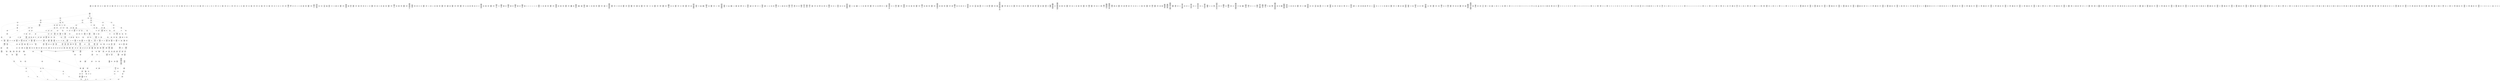 /* Generated by GvGen v.1.0 (https://www.github.com/stricaud/gvgen) */

digraph G {
compound=true;
   node1 [label="[anywhere]"];
   node2 [label="# 0x0
PUSHX Data
PUSHX Data
MSTORE
PUSHX LogicData
CALLDATASIZE
LT
PUSHX Data
JUMPI
"];
   node3 [label="# 0xd
PUSHX Data
CALLDATALOAD
PUSHX BitData
SHR
PUSHX LogicData
GT
PUSHX Data
JUMPI
"];
   node4 [label="# 0x1e
PUSHX LogicData
GT
PUSHX Data
JUMPI
"];
   node5 [label="# 0x29
PUSHX LogicData
GT
PUSHX Data
JUMPI
"];
   node6 [label="# 0x34
PUSHX LogicData
EQ
PUSHX Data
JUMPI
"];
   node7 [label="# 0x3f
PUSHX LogicData
EQ
PUSHX Data
JUMPI
"];
   node8 [label="# 0x4a
PUSHX LogicData
EQ
PUSHX Data
JUMPI
"];
   node9 [label="# 0x55
PUSHX LogicData
EQ
PUSHX Data
JUMPI
"];
   node10 [label="# 0x60
PUSHX LogicData
EQ
PUSHX Data
JUMPI
"];
   node11 [label="# 0x6b
PUSHX LogicData
EQ
PUSHX Data
JUMPI
"];
   node12 [label="# 0x76
PUSHX Data
JUMP
"];
   node13 [label="# 0x7a
JUMPDEST
PUSHX LogicData
EQ
PUSHX Data
JUMPI
"];
   node14 [label="# 0x86
PUSHX LogicData
EQ
PUSHX Data
JUMPI
"];
   node15 [label="# 0x91
PUSHX LogicData
EQ
PUSHX Data
JUMPI
"];
   node16 [label="# 0x9c
PUSHX LogicData
EQ
PUSHX Data
JUMPI
"];
   node17 [label="# 0xa7
PUSHX LogicData
EQ
PUSHX Data
JUMPI
"];
   node18 [label="# 0xb2
PUSHX Data
JUMP
"];
   node19 [label="# 0xb6
JUMPDEST
PUSHX LogicData
GT
PUSHX Data
JUMPI
"];
   node20 [label="# 0xc2
PUSHX LogicData
EQ
PUSHX Data
JUMPI
"];
   node21 [label="# 0xcd
PUSHX LogicData
EQ
PUSHX Data
JUMPI
"];
   node22 [label="# 0xd8
PUSHX LogicData
EQ
PUSHX Data
JUMPI
"];
   node23 [label="# 0xe3
PUSHX LogicData
EQ
PUSHX Data
JUMPI
"];
   node24 [label="# 0xee
PUSHX LogicData
EQ
PUSHX Data
JUMPI
"];
   node25 [label="# 0xf9
PUSHX LogicData
EQ
PUSHX Data
JUMPI
"];
   node26 [label="# 0x104
PUSHX Data
JUMP
"];
   node27 [label="# 0x108
JUMPDEST
PUSHX LogicData
EQ
PUSHX Data
JUMPI
"];
   node28 [label="# 0x114
PUSHX LogicData
EQ
PUSHX Data
JUMPI
"];
   node29 [label="# 0x11f
PUSHX LogicData
EQ
PUSHX Data
JUMPI
"];
   node30 [label="# 0x12a
PUSHX LogicData
EQ
PUSHX Data
JUMPI
"];
   node31 [label="# 0x135
PUSHX LogicData
EQ
PUSHX Data
JUMPI
"];
   node32 [label="# 0x140
PUSHX Data
JUMP
"];
   node33 [label="# 0x144
JUMPDEST
PUSHX LogicData
GT
PUSHX Data
JUMPI
"];
   node34 [label="# 0x150
PUSHX LogicData
GT
PUSHX Data
JUMPI
"];
   node35 [label="# 0x15b
PUSHX LogicData
EQ
PUSHX Data
JUMPI
"];
   node36 [label="# 0x166
PUSHX LogicData
EQ
PUSHX Data
JUMPI
"];
   node37 [label="# 0x171
PUSHX LogicData
EQ
PUSHX Data
JUMPI
"];
   node38 [label="# 0x17c
PUSHX LogicData
EQ
PUSHX Data
JUMPI
"];
   node39 [label="# 0x187
PUSHX LogicData
EQ
PUSHX Data
JUMPI
"];
   node40 [label="# 0x192
PUSHX LogicData
EQ
PUSHX Data
JUMPI
"];
   node41 [label="# 0x19d
PUSHX Data
JUMP
"];
   node42 [label="# 0x1a1
JUMPDEST
PUSHX LogicData
EQ
PUSHX Data
JUMPI
"];
   node43 [label="# 0x1ad
PUSHX LogicData
EQ
PUSHX Data
JUMPI
"];
   node44 [label="# 0x1b8
PUSHX LogicData
EQ
PUSHX Data
JUMPI
"];
   node45 [label="# 0x1c3
PUSHX LogicData
EQ
PUSHX Data
JUMPI
"];
   node46 [label="# 0x1ce
PUSHX LogicData
EQ
PUSHX Data
JUMPI
"];
   node47 [label="# 0x1d9
PUSHX Data
JUMP
"];
   node48 [label="# 0x1dd
JUMPDEST
PUSHX LogicData
GT
PUSHX Data
JUMPI
"];
   node49 [label="# 0x1e9
PUSHX LogicData
EQ
PUSHX Data
JUMPI
"];
   node50 [label="# 0x1f4
PUSHX LogicData
EQ
PUSHX Data
JUMPI
"];
   node51 [label="# 0x1ff
PUSHX LogicData
EQ
PUSHX Data
JUMPI
"];
   node52 [label="# 0x20a
PUSHX LogicData
EQ
PUSHX Data
JUMPI
"];
   node53 [label="# 0x215
PUSHX LogicData
EQ
PUSHX Data
JUMPI
"];
   node54 [label="# 0x220
PUSHX LogicData
EQ
PUSHX Data
JUMPI
"];
   node55 [label="# 0x22b
PUSHX Data
JUMP
"];
   node56 [label="# 0x22f
JUMPDEST
PUSHX LogicData
EQ
PUSHX Data
JUMPI
"];
   node57 [label="# 0x23b
PUSHX LogicData
EQ
PUSHX Data
JUMPI
"];
   node58 [label="# 0x246
PUSHX LogicData
EQ
PUSHX Data
JUMPI
"];
   node59 [label="# 0x251
PUSHX LogicData
EQ
PUSHX Data
JUMPI
"];
   node60 [label="# 0x25c
PUSHX LogicData
EQ
PUSHX Data
JUMPI
"];
   node61 [label="# 0x267
JUMPDEST
PUSHX Data
REVERT
"];
   node62 [label="# 0x26c
JUMPDEST
CALLVALUE
ISZERO
PUSHX Data
JUMPI
"];
   node63 [label="# 0x274
PUSHX Data
REVERT
"];
   node64 [label="# 0x278
JUMPDEST
PUSHX Data
PUSHX ArithData
CALLDATASIZE
SUB
ADD
PUSHX Data
PUSHX Data
JUMP
"];
   node65 [label="# 0x28e
JUMPDEST
PUSHX Data
JUMP
"];
   node66 [label="# 0x293
JUMPDEST
PUSHX MemData
MLOAD
PUSHX Data
PUSHX Data
JUMP
"];
   node67 [label="# 0x2a0
JUMPDEST
PUSHX MemData
MLOAD
SUB
RETURN
"];
   node68 [label="# 0x2a9
JUMPDEST
CALLVALUE
ISZERO
PUSHX Data
JUMPI
"];
   node69 [label="# 0x2b1
PUSHX Data
REVERT
"];
   node70 [label="# 0x2b5
JUMPDEST
PUSHX Data
PUSHX ArithData
CALLDATASIZE
SUB
ADD
PUSHX Data
PUSHX Data
JUMP
"];
   node71 [label="# 0x2cb
JUMPDEST
PUSHX Data
JUMP
"];
   node72 [label="# 0x2d0
JUMPDEST
STOP
"];
   node73 [label="# 0x2d2
JUMPDEST
CALLVALUE
ISZERO
PUSHX Data
JUMPI
"];
   node74 [label="# 0x2da
PUSHX Data
REVERT
"];
   node75 [label="# 0x2de
JUMPDEST
PUSHX Data
PUSHX Data
JUMP
"];
   node76 [label="# 0x2e7
JUMPDEST
PUSHX MemData
MLOAD
PUSHX Data
PUSHX Data
JUMP
"];
   node77 [label="# 0x2f4
JUMPDEST
PUSHX MemData
MLOAD
SUB
RETURN
"];
   node78 [label="# 0x2fd
JUMPDEST
CALLVALUE
ISZERO
PUSHX Data
JUMPI
"];
   node79 [label="# 0x305
PUSHX Data
REVERT
"];
   node80 [label="# 0x309
JUMPDEST
PUSHX Data
PUSHX ArithData
CALLDATASIZE
SUB
ADD
PUSHX Data
PUSHX Data
JUMP
"];
   node81 [label="# 0x31f
JUMPDEST
PUSHX Data
JUMP
"];
   node82 [label="# 0x324
JUMPDEST
PUSHX MemData
MLOAD
PUSHX Data
PUSHX Data
JUMP
"];
   node83 [label="# 0x331
JUMPDEST
PUSHX MemData
MLOAD
SUB
RETURN
"];
   node84 [label="# 0x33a
JUMPDEST
CALLVALUE
ISZERO
PUSHX Data
JUMPI
"];
   node85 [label="# 0x342
PUSHX Data
REVERT
"];
   node86 [label="# 0x346
JUMPDEST
PUSHX Data
PUSHX ArithData
CALLDATASIZE
SUB
ADD
PUSHX Data
PUSHX Data
JUMP
"];
   node87 [label="# 0x35c
JUMPDEST
PUSHX Data
JUMP
"];
   node88 [label="# 0x361
JUMPDEST
STOP
"];
   node89 [label="# 0x363
JUMPDEST
CALLVALUE
ISZERO
PUSHX Data
JUMPI
"];
   node90 [label="# 0x36b
PUSHX Data
REVERT
"];
   node91 [label="# 0x36f
JUMPDEST
PUSHX Data
PUSHX ArithData
CALLDATASIZE
SUB
ADD
PUSHX Data
PUSHX Data
JUMP
"];
   node92 [label="# 0x385
JUMPDEST
PUSHX Data
JUMP
"];
   node93 [label="# 0x38a
JUMPDEST
STOP
"];
   node94 [label="# 0x38c
JUMPDEST
CALLVALUE
ISZERO
PUSHX Data
JUMPI
"];
   node95 [label="# 0x394
PUSHX Data
REVERT
"];
   node96 [label="# 0x398
JUMPDEST
PUSHX Data
PUSHX Data
JUMP
"];
   node97 [label="# 0x3a1
JUMPDEST
PUSHX MemData
MLOAD
PUSHX Data
PUSHX Data
JUMP
"];
   node98 [label="# 0x3ae
JUMPDEST
PUSHX MemData
MLOAD
SUB
RETURN
"];
   node99 [label="# 0x3b7
JUMPDEST
CALLVALUE
ISZERO
PUSHX Data
JUMPI
"];
   node100 [label="# 0x3bf
PUSHX Data
REVERT
"];
   node101 [label="# 0x3c3
JUMPDEST
PUSHX Data
PUSHX ArithData
CALLDATASIZE
SUB
ADD
PUSHX Data
PUSHX Data
JUMP
"];
   node102 [label="# 0x3d9
JUMPDEST
PUSHX Data
JUMP
"];
   node103 [label="# 0x3de
JUMPDEST
STOP
"];
   node104 [label="# 0x3e0
JUMPDEST
CALLVALUE
ISZERO
PUSHX Data
JUMPI
"];
   node105 [label="# 0x3e8
PUSHX Data
REVERT
"];
   node106 [label="# 0x3ec
JUMPDEST
PUSHX Data
PUSHX ArithData
CALLDATASIZE
SUB
ADD
PUSHX Data
PUSHX Data
JUMP
"];
   node107 [label="# 0x402
JUMPDEST
PUSHX Data
JUMP
"];
   node108 [label="# 0x407
JUMPDEST
STOP
"];
   node109 [label="# 0x409
JUMPDEST
CALLVALUE
ISZERO
PUSHX Data
JUMPI
"];
   node110 [label="# 0x411
PUSHX Data
REVERT
"];
   node111 [label="# 0x415
JUMPDEST
PUSHX Data
PUSHX ArithData
CALLDATASIZE
SUB
ADD
PUSHX Data
PUSHX Data
JUMP
"];
   node112 [label="# 0x42b
JUMPDEST
PUSHX Data
JUMP
"];
   node113 [label="# 0x430
JUMPDEST
STOP
"];
   node114 [label="# 0x432
JUMPDEST
CALLVALUE
ISZERO
PUSHX Data
JUMPI
"];
   node115 [label="# 0x43a
PUSHX Data
REVERT
"];
   node116 [label="# 0x43e
JUMPDEST
PUSHX Data
PUSHX Data
JUMP
"];
   node117 [label="# 0x447
JUMPDEST
PUSHX MemData
MLOAD
PUSHX Data
PUSHX Data
JUMP
"];
   node118 [label="# 0x454
JUMPDEST
PUSHX MemData
MLOAD
SUB
RETURN
"];
   node119 [label="# 0x45d
JUMPDEST
CALLVALUE
ISZERO
PUSHX Data
JUMPI
"];
   node120 [label="# 0x465
PUSHX Data
REVERT
"];
   node121 [label="# 0x469
JUMPDEST
PUSHX Data
PUSHX ArithData
CALLDATASIZE
SUB
ADD
PUSHX Data
PUSHX Data
JUMP
"];
   node122 [label="# 0x47f
JUMPDEST
PUSHX Data
JUMP
"];
   node123 [label="# 0x484
JUMPDEST
PUSHX MemData
MLOAD
PUSHX Data
PUSHX Data
JUMP
"];
   node124 [label="# 0x491
JUMPDEST
PUSHX MemData
MLOAD
SUB
RETURN
"];
   node125 [label="# 0x49a
JUMPDEST
CALLVALUE
ISZERO
PUSHX Data
JUMPI
"];
   node126 [label="# 0x4a2
PUSHX Data
REVERT
"];
   node127 [label="# 0x4a6
JUMPDEST
PUSHX Data
PUSHX ArithData
CALLDATASIZE
SUB
ADD
PUSHX Data
PUSHX Data
JUMP
"];
   node128 [label="# 0x4bc
JUMPDEST
PUSHX Data
JUMP
"];
   node129 [label="# 0x4c1
JUMPDEST
STOP
"];
   node130 [label="# 0x4c3
JUMPDEST
CALLVALUE
ISZERO
PUSHX Data
JUMPI
"];
   node131 [label="# 0x4cb
PUSHX Data
REVERT
"];
   node132 [label="# 0x4cf
JUMPDEST
PUSHX Data
PUSHX Data
JUMP
"];
   node133 [label="# 0x4d8
JUMPDEST
PUSHX MemData
MLOAD
PUSHX Data
PUSHX Data
JUMP
"];
   node134 [label="# 0x4e5
JUMPDEST
PUSHX MemData
MLOAD
SUB
RETURN
"];
   node135 [label="# 0x4ee
JUMPDEST
CALLVALUE
ISZERO
PUSHX Data
JUMPI
"];
   node136 [label="# 0x4f6
PUSHX Data
REVERT
"];
   node137 [label="# 0x4fa
JUMPDEST
PUSHX Data
PUSHX ArithData
CALLDATASIZE
SUB
ADD
PUSHX Data
PUSHX Data
JUMP
"];
   node138 [label="# 0x510
JUMPDEST
PUSHX Data
JUMP
"];
   node139 [label="# 0x515
JUMPDEST
STOP
"];
   node140 [label="# 0x517
JUMPDEST
CALLVALUE
ISZERO
PUSHX Data
JUMPI
"];
   node141 [label="# 0x51f
PUSHX Data
REVERT
"];
   node142 [label="# 0x523
JUMPDEST
PUSHX Data
PUSHX Data
JUMP
"];
   node143 [label="# 0x52c
JUMPDEST
PUSHX MemData
MLOAD
PUSHX Data
PUSHX Data
JUMP
"];
   node144 [label="# 0x539
JUMPDEST
PUSHX MemData
MLOAD
SUB
RETURN
"];
   node145 [label="# 0x542
JUMPDEST
CALLVALUE
ISZERO
PUSHX Data
JUMPI
"];
   node146 [label="# 0x54a
PUSHX Data
REVERT
"];
   node147 [label="# 0x54e
JUMPDEST
PUSHX Data
PUSHX ArithData
CALLDATASIZE
SUB
ADD
PUSHX Data
PUSHX Data
JUMP
"];
   node148 [label="# 0x564
JUMPDEST
PUSHX Data
JUMP
"];
   node149 [label="# 0x569
JUMPDEST
STOP
"];
   node150 [label="# 0x56b
JUMPDEST
CALLVALUE
ISZERO
PUSHX Data
JUMPI
"];
   node151 [label="# 0x573
PUSHX Data
REVERT
"];
   node152 [label="# 0x577
JUMPDEST
PUSHX Data
PUSHX ArithData
CALLDATASIZE
SUB
ADD
PUSHX Data
PUSHX Data
JUMP
"];
   node153 [label="# 0x58d
JUMPDEST
PUSHX Data
JUMP
"];
   node154 [label="# 0x592
JUMPDEST
STOP
"];
   node155 [label="# 0x594
JUMPDEST
CALLVALUE
ISZERO
PUSHX Data
JUMPI
"];
   node156 [label="# 0x59c
PUSHX Data
REVERT
"];
   node157 [label="# 0x5a0
JUMPDEST
PUSHX Data
PUSHX ArithData
CALLDATASIZE
SUB
ADD
PUSHX Data
PUSHX Data
JUMP
"];
   node158 [label="# 0x5b6
JUMPDEST
PUSHX Data
JUMP
"];
   node159 [label="# 0x5bb
JUMPDEST
STOP
"];
   node160 [label="# 0x5bd
JUMPDEST
CALLVALUE
ISZERO
PUSHX Data
JUMPI
"];
   node161 [label="# 0x5c5
PUSHX Data
REVERT
"];
   node162 [label="# 0x5c9
JUMPDEST
PUSHX Data
PUSHX Data
JUMP
"];
   node163 [label="# 0x5d2
JUMPDEST
PUSHX MemData
MLOAD
PUSHX Data
PUSHX Data
JUMP
"];
   node164 [label="# 0x5df
JUMPDEST
PUSHX MemData
MLOAD
SUB
RETURN
"];
   node165 [label="# 0x5e8
JUMPDEST
CALLVALUE
ISZERO
PUSHX Data
JUMPI
"];
   node166 [label="# 0x5f0
PUSHX Data
REVERT
"];
   node167 [label="# 0x5f4
JUMPDEST
PUSHX Data
PUSHX ArithData
CALLDATASIZE
SUB
ADD
PUSHX Data
PUSHX Data
JUMP
"];
   node168 [label="# 0x60a
JUMPDEST
PUSHX Data
JUMP
"];
   node169 [label="# 0x60f
JUMPDEST
PUSHX MemData
MLOAD
PUSHX Data
PUSHX Data
JUMP
"];
   node170 [label="# 0x61c
JUMPDEST
PUSHX MemData
MLOAD
SUB
RETURN
"];
   node171 [label="# 0x625
JUMPDEST
PUSHX Data
PUSHX ArithData
CALLDATASIZE
SUB
ADD
PUSHX Data
PUSHX Data
JUMP
"];
   node172 [label="# 0x63a
JUMPDEST
PUSHX Data
JUMP
"];
   node173 [label="# 0x63f
JUMPDEST
STOP
"];
   node174 [label="# 0x641
JUMPDEST
CALLVALUE
ISZERO
PUSHX Data
JUMPI
"];
   node175 [label="# 0x649
PUSHX Data
REVERT
"];
   node176 [label="# 0x64d
JUMPDEST
PUSHX Data
PUSHX Data
JUMP
"];
   node177 [label="# 0x656
JUMPDEST
PUSHX MemData
MLOAD
PUSHX Data
PUSHX Data
JUMP
"];
   node178 [label="# 0x663
JUMPDEST
PUSHX MemData
MLOAD
SUB
RETURN
"];
   node179 [label="# 0x66c
JUMPDEST
CALLVALUE
ISZERO
PUSHX Data
JUMPI
"];
   node180 [label="# 0x674
PUSHX Data
REVERT
"];
   node181 [label="# 0x678
JUMPDEST
PUSHX Data
PUSHX ArithData
CALLDATASIZE
SUB
ADD
PUSHX Data
PUSHX Data
JUMP
"];
   node182 [label="# 0x68e
JUMPDEST
PUSHX Data
JUMP
"];
   node183 [label="# 0x693
JUMPDEST
STOP
"];
   node184 [label="# 0x695
JUMPDEST
CALLVALUE
ISZERO
PUSHX Data
JUMPI
"];
   node185 [label="# 0x69d
PUSHX Data
REVERT
"];
   node186 [label="# 0x6a1
JUMPDEST
PUSHX Data
PUSHX ArithData
CALLDATASIZE
SUB
ADD
PUSHX Data
PUSHX Data
JUMP
"];
   node187 [label="# 0x6b7
JUMPDEST
PUSHX Data
JUMP
"];
   node188 [label="# 0x6bc
JUMPDEST
PUSHX MemData
MLOAD
PUSHX Data
PUSHX Data
JUMP
"];
   node189 [label="# 0x6c9
JUMPDEST
PUSHX MemData
MLOAD
SUB
RETURN
"];
   node190 [label="# 0x6d2
JUMPDEST
CALLVALUE
ISZERO
PUSHX Data
JUMPI
"];
   node191 [label="# 0x6da
PUSHX Data
REVERT
"];
   node192 [label="# 0x6de
JUMPDEST
PUSHX Data
PUSHX Data
JUMP
"];
   node193 [label="# 0x6e7
JUMPDEST
STOP
"];
   node194 [label="# 0x6e9
JUMPDEST
CALLVALUE
ISZERO
PUSHX Data
JUMPI
"];
   node195 [label="# 0x6f1
PUSHX Data
REVERT
"];
   node196 [label="# 0x6f5
JUMPDEST
PUSHX Data
PUSHX ArithData
CALLDATASIZE
SUB
ADD
PUSHX Data
PUSHX Data
JUMP
"];
   node197 [label="# 0x70b
JUMPDEST
PUSHX Data
JUMP
"];
   node198 [label="# 0x710
JUMPDEST
STOP
"];
   node199 [label="# 0x712
JUMPDEST
CALLVALUE
ISZERO
PUSHX Data
JUMPI
"];
   node200 [label="# 0x71a
PUSHX Data
REVERT
"];
   node201 [label="# 0x71e
JUMPDEST
PUSHX Data
PUSHX ArithData
CALLDATASIZE
SUB
ADD
PUSHX Data
PUSHX Data
JUMP
"];
   node202 [label="# 0x734
JUMPDEST
PUSHX Data
JUMP
"];
   node203 [label="# 0x739
JUMPDEST
STOP
"];
   node204 [label="# 0x73b
JUMPDEST
CALLVALUE
ISZERO
PUSHX Data
JUMPI
"];
   node205 [label="# 0x743
PUSHX Data
REVERT
"];
   node206 [label="# 0x747
JUMPDEST
PUSHX Data
PUSHX Data
JUMP
"];
   node207 [label="# 0x750
JUMPDEST
PUSHX MemData
MLOAD
PUSHX Data
PUSHX Data
JUMP
"];
   node208 [label="# 0x75d
JUMPDEST
PUSHX MemData
MLOAD
SUB
RETURN
"];
   node209 [label="# 0x766
JUMPDEST
CALLVALUE
ISZERO
PUSHX Data
JUMPI
"];
   node210 [label="# 0x76e
PUSHX Data
REVERT
"];
   node211 [label="# 0x772
JUMPDEST
PUSHX Data
PUSHX ArithData
CALLDATASIZE
SUB
ADD
PUSHX Data
PUSHX Data
JUMP
"];
   node212 [label="# 0x788
JUMPDEST
PUSHX Data
JUMP
"];
   node213 [label="# 0x78d
JUMPDEST
STOP
"];
   node214 [label="# 0x78f
JUMPDEST
CALLVALUE
ISZERO
PUSHX Data
JUMPI
"];
   node215 [label="# 0x797
PUSHX Data
REVERT
"];
   node216 [label="# 0x79b
JUMPDEST
PUSHX Data
PUSHX Data
JUMP
"];
   node217 [label="# 0x7a4
JUMPDEST
PUSHX MemData
MLOAD
PUSHX Data
PUSHX Data
JUMP
"];
   node218 [label="# 0x7b1
JUMPDEST
PUSHX MemData
MLOAD
SUB
RETURN
"];
   node219 [label="# 0x7ba
JUMPDEST
CALLVALUE
ISZERO
PUSHX Data
JUMPI
"];
   node220 [label="# 0x7c2
PUSHX Data
REVERT
"];
   node221 [label="# 0x7c6
JUMPDEST
PUSHX Data
PUSHX ArithData
CALLDATASIZE
SUB
ADD
PUSHX Data
PUSHX Data
JUMP
"];
   node222 [label="# 0x7dc
JUMPDEST
PUSHX Data
JUMP
"];
   node223 [label="# 0x7e1
JUMPDEST
STOP
"];
   node224 [label="# 0x7e3
JUMPDEST
CALLVALUE
ISZERO
PUSHX Data
JUMPI
"];
   node225 [label="# 0x7eb
PUSHX Data
REVERT
"];
   node226 [label="# 0x7ef
JUMPDEST
PUSHX Data
PUSHX Data
JUMP
"];
   node227 [label="# 0x7f8
JUMPDEST
PUSHX MemData
MLOAD
PUSHX Data
PUSHX Data
JUMP
"];
   node228 [label="# 0x805
JUMPDEST
PUSHX MemData
MLOAD
SUB
RETURN
"];
   node229 [label="# 0x80e
JUMPDEST
CALLVALUE
ISZERO
PUSHX Data
JUMPI
"];
   node230 [label="# 0x816
PUSHX Data
REVERT
"];
   node231 [label="# 0x81a
JUMPDEST
PUSHX Data
PUSHX Data
JUMP
"];
   node232 [label="# 0x823
JUMPDEST
PUSHX MemData
MLOAD
PUSHX Data
PUSHX Data
JUMP
"];
   node233 [label="# 0x830
JUMPDEST
PUSHX MemData
MLOAD
SUB
RETURN
"];
   node234 [label="# 0x839
JUMPDEST
CALLVALUE
ISZERO
PUSHX Data
JUMPI
"];
   node235 [label="# 0x841
PUSHX Data
REVERT
"];
   node236 [label="# 0x845
JUMPDEST
PUSHX Data
PUSHX ArithData
CALLDATASIZE
SUB
ADD
PUSHX Data
PUSHX Data
JUMP
"];
   node237 [label="# 0x85b
JUMPDEST
PUSHX Data
JUMP
"];
   node238 [label="# 0x860
JUMPDEST
STOP
"];
   node239 [label="# 0x862
JUMPDEST
CALLVALUE
ISZERO
PUSHX Data
JUMPI
"];
   node240 [label="# 0x86a
PUSHX Data
REVERT
"];
   node241 [label="# 0x86e
JUMPDEST
PUSHX Data
PUSHX ArithData
CALLDATASIZE
SUB
ADD
PUSHX Data
PUSHX Data
JUMP
"];
   node242 [label="# 0x884
JUMPDEST
PUSHX Data
JUMP
"];
   node243 [label="# 0x889
JUMPDEST
PUSHX MemData
MLOAD
PUSHX Data
PUSHX Data
JUMP
"];
   node244 [label="# 0x896
JUMPDEST
PUSHX MemData
MLOAD
SUB
RETURN
"];
   node245 [label="# 0x89f
JUMPDEST
CALLVALUE
ISZERO
PUSHX Data
JUMPI
"];
   node246 [label="# 0x8a7
PUSHX Data
REVERT
"];
   node247 [label="# 0x8ab
JUMPDEST
PUSHX Data
PUSHX ArithData
CALLDATASIZE
SUB
ADD
PUSHX Data
PUSHX Data
JUMP
"];
   node248 [label="# 0x8c1
JUMPDEST
PUSHX Data
JUMP
"];
   node249 [label="# 0x8c6
JUMPDEST
PUSHX MemData
MLOAD
PUSHX Data
PUSHX Data
JUMP
"];
   node250 [label="# 0x8d3
JUMPDEST
PUSHX MemData
MLOAD
SUB
RETURN
"];
   node251 [label="# 0x8dc
JUMPDEST
CALLVALUE
ISZERO
PUSHX Data
JUMPI
"];
   node252 [label="# 0x8e4
PUSHX Data
REVERT
"];
   node253 [label="# 0x8e8
JUMPDEST
PUSHX Data
PUSHX Data
JUMP
"];
   node254 [label="# 0x8f1
JUMPDEST
PUSHX MemData
MLOAD
PUSHX Data
PUSHX Data
JUMP
"];
   node255 [label="# 0x8fe
JUMPDEST
PUSHX MemData
MLOAD
SUB
RETURN
"];
   node256 [label="# 0x907
JUMPDEST
CALLVALUE
ISZERO
PUSHX Data
JUMPI
"];
   node257 [label="# 0x90f
PUSHX Data
REVERT
"];
   node258 [label="# 0x913
JUMPDEST
PUSHX Data
PUSHX ArithData
CALLDATASIZE
SUB
ADD
PUSHX Data
PUSHX Data
JUMP
"];
   node259 [label="# 0x929
JUMPDEST
PUSHX Data
JUMP
"];
   node260 [label="# 0x92e
JUMPDEST
PUSHX MemData
MLOAD
PUSHX Data
PUSHX Data
JUMP
"];
   node261 [label="# 0x93b
JUMPDEST
PUSHX MemData
MLOAD
SUB
RETURN
"];
   node262 [label="# 0x944
JUMPDEST
CALLVALUE
ISZERO
PUSHX Data
JUMPI
"];
   node263 [label="# 0x94c
PUSHX Data
REVERT
"];
   node264 [label="# 0x950
JUMPDEST
PUSHX Data
PUSHX ArithData
CALLDATASIZE
SUB
ADD
PUSHX Data
PUSHX Data
JUMP
"];
   node265 [label="# 0x966
JUMPDEST
PUSHX Data
JUMP
"];
   node266 [label="# 0x96b
JUMPDEST
PUSHX MemData
MLOAD
PUSHX Data
PUSHX Data
JUMP
"];
   node267 [label="# 0x978
JUMPDEST
PUSHX MemData
MLOAD
SUB
RETURN
"];
   node268 [label="# 0x981
JUMPDEST
CALLVALUE
ISZERO
PUSHX Data
JUMPI
"];
   node269 [label="# 0x989
PUSHX Data
REVERT
"];
   node270 [label="# 0x98d
JUMPDEST
PUSHX Data
PUSHX ArithData
CALLDATASIZE
SUB
ADD
PUSHX Data
PUSHX Data
JUMP
"];
   node271 [label="# 0x9a3
JUMPDEST
PUSHX Data
JUMP
"];
   node272 [label="# 0x9a8
JUMPDEST
STOP
"];
   node273 [label="# 0x9aa
JUMPDEST
CALLVALUE
ISZERO
PUSHX Data
JUMPI
"];
   node274 [label="# 0x9b2
PUSHX Data
REVERT
"];
   node275 [label="# 0x9b6
JUMPDEST
PUSHX Data
PUSHX ArithData
CALLDATASIZE
SUB
ADD
PUSHX Data
PUSHX Data
JUMP
"];
   node276 [label="# 0x9cc
JUMPDEST
PUSHX Data
JUMP
"];
   node277 [label="# 0x9d1
JUMPDEST
STOP
"];
   node278 [label="# 0x9d3
JUMPDEST
CALLVALUE
ISZERO
PUSHX Data
JUMPI
"];
   node279 [label="# 0x9db
PUSHX Data
REVERT
"];
   node280 [label="# 0x9df
JUMPDEST
PUSHX Data
PUSHX Data
JUMP
"];
   node281 [label="# 0x9e8
JUMPDEST
PUSHX MemData
MLOAD
PUSHX Data
PUSHX Data
JUMP
"];
   node282 [label="# 0x9f5
JUMPDEST
PUSHX MemData
MLOAD
SUB
RETURN
"];
   node283 [label="# 0x9fe
JUMPDEST
CALLVALUE
ISZERO
PUSHX Data
JUMPI
"];
   node284 [label="# 0xa06
PUSHX Data
REVERT
"];
   node285 [label="# 0xa0a
JUMPDEST
PUSHX Data
PUSHX Data
JUMP
"];
   node286 [label="# 0xa13
JUMPDEST
PUSHX MemData
MLOAD
PUSHX Data
PUSHX Data
JUMP
"];
   node287 [label="# 0xa20
JUMPDEST
PUSHX MemData
MLOAD
SUB
RETURN
"];
   node288 [label="# 0xa29
JUMPDEST
PUSHX Data
PUSHX BitData
PUSHX BitData
NOT
AND
PUSHX BitData
NOT
AND
EQ
PUSHX Data
JUMPI
"];
   node289 [label="# 0xa92
PUSHX BitData
PUSHX BitData
NOT
AND
PUSHX BitData
NOT
AND
EQ
"];
   node290 [label="# 0xaf4
JUMPDEST
PUSHX Data
JUMPI
"];
   node291 [label="# 0xafa
PUSHX Data
PUSHX Data
JUMP
"];
   node292 [label="# 0xb03
JUMPDEST
"];
   node293 [label="# 0xb04
JUMPDEST
JUMP
"];
   node294 [label="# 0xb0b
JUMPDEST
PUSHX Data
PUSHX Data
JUMP
"];
   node295 [label="# 0xb13
JUMPDEST
PUSHX BitData
AND
PUSHX Data
PUSHX Data
JUMP
"];
   node296 [label="# 0xb31
JUMPDEST
PUSHX BitData
AND
EQ
PUSHX Data
JUMPI
"];
   node297 [label="# 0xb4d
PUSHX MemData
MLOAD
PUSHX Data
MSTORE
PUSHX ArithData
ADD
PUSHX Data
PUSHX Data
JUMP
"];
   node298 [label="# 0xb7e
JUMPDEST
PUSHX MemData
MLOAD
SUB
REVERT
"];
   node299 [label="# 0xb87
JUMPDEST
PUSHX StorData
PUSHX ArithData
PUSHX ArithData
EXP
SLOAD
PUSHX ArithData
MUL
NOT
AND
PUSHX BitData
AND
MUL
OR
SSTORE
JUMP
"];
   node300 [label="# 0xbcb
JUMPDEST
PUSHX Data
PUSHX StorData
SLOAD
PUSHX Data
PUSHX Data
JUMP
"];
   node301 [label="# 0xbda
JUMPDEST
PUSHX ArithData
ADD
PUSHX ArithData
DIV
MUL
PUSHX ArithData
ADD
PUSHX MemData
MLOAD
ADD
PUSHX Data
MSTORE
MSTORE
PUSHX ArithData
ADD
SLOAD
PUSHX Data
PUSHX Data
JUMP
"];
   node302 [label="# 0xc06
JUMPDEST
ISZERO
PUSHX Data
JUMPI
"];
   node303 [label="# 0xc0d
PUSHX LogicData
LT
PUSHX Data
JUMPI
"];
   node304 [label="# 0xc15
PUSHX ArithData
SLOAD
DIV
MUL
MSTORE
PUSHX ArithData
ADD
PUSHX Data
JUMP
"];
   node305 [label="# 0xc28
JUMPDEST
ADD
PUSHX Data
MSTORE
PUSHX Data
PUSHX Data
SHA3
"];
   node306 [label="# 0xc36
JUMPDEST
SLOAD
MSTORE
PUSHX ArithData
ADD
PUSHX ArithData
ADD
GT
PUSHX Data
JUMPI
"];
   node307 [label="# 0xc4a
SUB
PUSHX BitData
AND
ADD
"];
   node308 [label="# 0xc53
JUMPDEST
JUMP
"];
   node309 [label="# 0xc5d
JUMPDEST
PUSHX Data
PUSHX Data
PUSHX Data
JUMP
"];
   node310 [label="# 0xc68
JUMPDEST
PUSHX Data
JUMPI
"];
   node311 [label="# 0xc6d
PUSHX MemData
MLOAD
PUSHX Data
MSTORE
PUSHX ArithData
ADD
PUSHX Data
PUSHX Data
JUMP
"];
   node312 [label="# 0xc9e
JUMPDEST
PUSHX MemData
MLOAD
SUB
REVERT
"];
   node313 [label="# 0xca7
JUMPDEST
PUSHX Data
PUSHX ArithData
MSTORE
PUSHX ArithData
ADD
MSTORE
PUSHX ArithData
ADD
PUSHX Data
SHA3
PUSHX ArithData
SLOAD
PUSHX ArithData
EXP
DIV
PUSHX BitData
AND
JUMP
"];
   node314 [label="# 0xce2
JUMPDEST
PUSHX Data
PUSHX Data
PUSHX Data
JUMP
"];
   node315 [label="# 0xced
JUMPDEST
PUSHX BitData
AND
PUSHX BitData
AND
EQ
ISZERO
PUSHX Data
JUMPI
"];
   node316 [label="# 0xd24
PUSHX MemData
MLOAD
PUSHX Data
MSTORE
PUSHX ArithData
ADD
PUSHX Data
PUSHX Data
JUMP
"];
   node317 [label="# 0xd55
JUMPDEST
PUSHX MemData
MLOAD
SUB
REVERT
"];
   node318 [label="# 0xd5e
JUMPDEST
PUSHX BitData
AND
PUSHX Data
PUSHX Data
JUMP
"];
   node319 [label="# 0xd7d
JUMPDEST
PUSHX BitData
AND
EQ
PUSHX Data
JUMPI
"];
   node320 [label="# 0xd9a
PUSHX Data
PUSHX Data
PUSHX Data
JUMP
"];
   node321 [label="# 0xda6
JUMPDEST
PUSHX Data
JUMP
"];
   node322 [label="# 0xdab
JUMPDEST
"];
   node323 [label="# 0xdac
JUMPDEST
PUSHX Data
JUMPI
"];
   node324 [label="# 0xdb1
PUSHX MemData
MLOAD
PUSHX Data
MSTORE
PUSHX ArithData
ADD
PUSHX Data
PUSHX Data
JUMP
"];
   node325 [label="# 0xde2
JUMPDEST
PUSHX MemData
MLOAD
SUB
REVERT
"];
   node326 [label="# 0xdeb
JUMPDEST
PUSHX Data
PUSHX Data
JUMP
"];
   node327 [label="# 0xdf5
JUMPDEST
JUMP
"];
   node328 [label="# 0xdfa
JUMPDEST
PUSHX Data
PUSHX Data
JUMP
"];
   node329 [label="# 0xe02
JUMPDEST
PUSHX BitData
AND
PUSHX Data
PUSHX Data
JUMP
"];
   node330 [label="# 0xe20
JUMPDEST
PUSHX BitData
AND
EQ
PUSHX Data
JUMPI
"];
   node331 [label="# 0xe3c
PUSHX MemData
MLOAD
PUSHX Data
MSTORE
PUSHX ArithData
ADD
PUSHX Data
PUSHX Data
JUMP
"];
   node332 [label="# 0xe6d
JUMPDEST
PUSHX MemData
MLOAD
SUB
REVERT
"];
   node333 [label="# 0xe76
JUMPDEST
PUSHX StorData
PUSHX ArithData
PUSHX ArithData
EXP
SLOAD
PUSHX ArithData
MUL
NOT
AND
ISZERO
ISZERO
MUL
OR
SSTORE
JUMP
"];
   node334 [label="# 0xe93
JUMPDEST
PUSHX Data
PUSHX StorData
SLOAD
JUMP
"];
   node335 [label="# 0xe9d
JUMPDEST
PUSHX Data
PUSHX Data
JUMP
"];
   node336 [label="# 0xea5
JUMPDEST
PUSHX BitData
AND
PUSHX Data
PUSHX Data
JUMP
"];
   node337 [label="# 0xec3
JUMPDEST
PUSHX BitData
AND
EQ
PUSHX Data
JUMPI
"];
   node338 [label="# 0xedf
PUSHX MemData
MLOAD
PUSHX Data
MSTORE
PUSHX ArithData
ADD
PUSHX Data
PUSHX Data
JUMP
"];
   node339 [label="# 0xf10
JUMPDEST
PUSHX MemData
MLOAD
SUB
REVERT
"];
   node340 [label="# 0xf19
JUMPDEST
PUSHX Data
PUSHX ArithData
PUSHX BitData
AND
PUSHX BitData
AND
MSTORE
PUSHX ArithData
ADD
MSTORE
PUSHX ArithData
ADD
PUSHX Data
SHA3
PUSHX ArithData
PUSHX ArithData
EXP
SLOAD
PUSHX ArithData
MUL
NOT
AND
ISZERO
ISZERO
MUL
OR
SSTORE
JUMP
"];
   node341 [label="# 0xf50
JUMPDEST
PUSHX StorData
PUSHX ArithData
SLOAD
PUSHX ArithData
EXP
DIV
PUSHX BitData
AND
PUSHX BitData
AND
PUSHX Data
PUSHX Data
JUMP
"];
   node342 [label="# 0xf91
JUMPDEST
PUSHX BitData
AND
EQ
PUSHX Data
JUMPI
"];
   node343 [label="# 0xfad
PUSHX Data
PUSHX Data
PUSHX Data
JUMP
"];
   node344 [label="# 0xfb7
JUMPDEST
PUSHX Data
JUMP
"];
   node345 [label="# 0xfbd
JUMPDEST
PUSHX Data
JUMPI
"];
   node346 [label="# 0xfc2
PUSHX MemData
MLOAD
PUSHX Data
MSTORE
PUSHX ArithData
ADD
PUSHX Data
PUSHX Data
JUMP
"];
   node347 [label="# 0xff3
JUMPDEST
PUSHX MemData
MLOAD
SUB
REVERT
"];
   node348 [label="# 0xffc
JUMPDEST
"];
   node349 [label="# 0xffd
JUMPDEST
PUSHX Data
PUSHX Data
JUMP
"];
   node350 [label="# 0x1008
JUMPDEST
JUMP
"];
   node351 [label="# 0x100d
JUMPDEST
PUSHX Data
PUSHX Data
JUMP
"];
   node352 [label="# 0x1015
JUMPDEST
PUSHX BitData
AND
PUSHX Data
PUSHX Data
JUMP
"];
   node353 [label="# 0x1033
JUMPDEST
PUSHX BitData
AND
EQ
PUSHX Data
JUMPI
"];
   node354 [label="# 0x104f
PUSHX MemData
MLOAD
PUSHX Data
MSTORE
PUSHX ArithData
ADD
PUSHX Data
PUSHX Data
JUMP
"];
   node355 [label="# 0x1080
JUMPDEST
PUSHX MemData
MLOAD
SUB
REVERT
"];
   node356 [label="# 0x1089
JUMPDEST
PUSHX StorData
SLOAD
PUSHX StorData
SLOAD
PUSHX Data
PUSHX Data
JUMP
"];
   node357 [label="# 0x109a
JUMPDEST
GT
ISZERO
PUSHX Data
JUMPI
"];
   node358 [label="# 0x10a1
PUSHX MemData
MLOAD
PUSHX Data
MSTORE
PUSHX ArithData
ADD
PUSHX Data
PUSHX Data
JUMP
"];
   node359 [label="# 0x10d2
JUMPDEST
PUSHX MemData
MLOAD
SUB
REVERT
"];
   node360 [label="# 0x10db
JUMPDEST
PUSHX LogicData
PUSHX StorData
SLOAD
GT
PUSHX Data
JUMPI
"];
   node361 [label="# 0x10e9
PUSHX MemData
MLOAD
PUSHX Data
MSTORE
PUSHX ArithData
ADD
PUSHX Data
PUSHX Data
JUMP
"];
   node362 [label="# 0x111a
JUMPDEST
PUSHX MemData
MLOAD
SUB
REVERT
"];
   node363 [label="# 0x1123
JUMPDEST
PUSHX Data
"];
   node364 [label="# 0x1126
JUMPDEST
LT
ISZERO
PUSHX Data
JUMPI
"];
   node365 [label="# 0x112f
PUSHX Data
PUSHX Data
PUSHX Data
JUMP
"];
   node366 [label="# 0x1138
JUMPDEST
PUSHX Data
PUSHX BitData
AND
PUSHX Data
JUMP
"];
   node367 [label="# 0x1148
JUMPDEST
PUSHX Data
PUSHX Data
JUMP
"];
   node368 [label="# 0x1154
JUMPDEST
PUSHX Data
JUMP
"];
   node369 [label="# 0x115c
JUMPDEST
JUMP
"];
   node370 [label="# 0x1161
JUMPDEST
PUSHX StorData
PUSHX ArithData
SLOAD
PUSHX ArithData
EXP
DIV
PUSHX BitData
AND
JUMP
"];
   node371 [label="# 0x1175
JUMPDEST
PUSHX Data
PUSHX Data
PUSHX ArithData
PUSHX BitData
AND
PUSHX BitData
AND
MSTORE
PUSHX ArithData
ADD
MSTORE
PUSHX ArithData
ADD
PUSHX Data
SHA3
PUSHX ArithData
SLOAD
PUSHX ArithData
EXP
DIV
PUSHX BitData
AND
JUMP
"];
   node372 [label="# 0x11a7
JUMPDEST
PUSHX Data
PUSHX Data
JUMP
"];
   node373 [label="# 0x11af
JUMPDEST
PUSHX BitData
AND
PUSHX Data
PUSHX Data
JUMP
"];
   node374 [label="# 0x11cd
JUMPDEST
PUSHX BitData
AND
EQ
PUSHX Data
JUMPI
"];
   node375 [label="# 0x11e9
PUSHX MemData
MLOAD
PUSHX Data
MSTORE
PUSHX ArithData
ADD
PUSHX Data
PUSHX Data
JUMP
"];
   node376 [label="# 0x121a
JUMPDEST
PUSHX MemData
MLOAD
SUB
REVERT
"];
   node377 [label="# 0x1223
JUMPDEST
PUSHX StorData
PUSHX ArithData
PUSHX ArithData
EXP
SLOAD
PUSHX ArithData
MUL
NOT
AND
PUSHX BitData
AND
MUL
OR
SSTORE
PUSHX Data
JUMPI
"];
   node378 [label="# 0x1246
PUSHX Data
JUMP
"];
   node379 [label="# 0x124a
JUMPDEST
PUSHX LogicData
PUSHX StorData
PUSHX ArithData
SLOAD
PUSHX ArithData
EXP
DIV
PUSHX BitData
AND
PUSHX BitData
AND
EQ
ISZERO
PUSHX Data
JUMPI
"];
   node380 [label="# 0x1268
PUSHX Data
PUSHX Data
PUSHX Data
PUSHX Data
JUMP
"];
   node381 [label="# 0x1274
JUMPDEST
PUSHX Data
JUMP
"];
   node382 [label="# 0x1279
JUMPDEST
PUSHX LogicData
PUSHX StorData
PUSHX ArithData
SLOAD
PUSHX ArithData
EXP
DIV
PUSHX BitData
AND
PUSHX BitData
AND
EQ
ISZERO
PUSHX Data
JUMPI
"];
   node383 [label="# 0x1297
PUSHX Data
PUSHX Data
PUSHX Data
PUSHX Data
JUMP
"];
   node384 [label="# 0x12a4
JUMPDEST
PUSHX Data
JUMP
"];
   node385 [label="# 0x12a9
JUMPDEST
PUSHX LogicData
PUSHX StorData
PUSHX ArithData
SLOAD
PUSHX ArithData
EXP
DIV
PUSHX BitData
AND
PUSHX BitData
AND
EQ
ISZERO
PUSHX Data
JUMPI
"];
   node386 [label="# 0x12c7
PUSHX Data
PUSHX Data
PUSHX Data
PUSHX Data
JUMP
"];
   node387 [label="# 0x12d4
JUMPDEST
PUSHX Data
JUMP
"];
   node388 [label="# 0x12d9
JUMPDEST
PUSHX LogicData
PUSHX StorData
PUSHX ArithData
SLOAD
PUSHX ArithData
EXP
DIV
PUSHX BitData
AND
PUSHX BitData
AND
EQ
ISZERO
PUSHX Data
JUMPI
"];
   node389 [label="# 0x12f7
PUSHX Data
PUSHX Data
PUSHX Data
PUSHX Data
JUMP
"];
   node390 [label="# 0x1304
JUMPDEST
"];
   node391 [label="# 0x1305
JUMPDEST
"];
   node392 [label="# 0x1306
JUMPDEST
"];
   node393 [label="# 0x1307
JUMPDEST
"];
   node394 [label="# 0x1308
JUMPDEST
"];
   node395 [label="# 0x1309
JUMPDEST
JUMP
"];
   node396 [label="# 0x130d
JUMPDEST
PUSHX StorData
PUSHX ArithData
SLOAD
PUSHX ArithData
EXP
DIV
PUSHX BitData
AND
JUMP
"];
   node397 [label="# 0x1333
JUMPDEST
PUSHX Data
PUSHX MemData
MLOAD
PUSHX ArithData
ADD
PUSHX Data
MSTORE
PUSHX Data
MSTORE
PUSHX Data
JUMP
"];
   node398 [label="# 0x134e
JUMPDEST
JUMP
"];
   node399 [label="# 0x1353
JUMPDEST
PUSHX Data
JUMP
"];
   node400 [label="# 0x1358
JUMPDEST
PUSHX Data
PUSHX Data
JUMP
"];
   node401 [label="# 0x1360
JUMPDEST
PUSHX BitData
AND
PUSHX Data
PUSHX Data
JUMP
"];
   node402 [label="# 0x137e
JUMPDEST
PUSHX BitData
AND
EQ
PUSHX Data
JUMPI
"];
   node403 [label="# 0x139a
PUSHX MemData
MLOAD
PUSHX Data
MSTORE
PUSHX ArithData
ADD
PUSHX Data
PUSHX Data
JUMP
"];
   node404 [label="# 0x13cb
JUMPDEST
PUSHX MemData
MLOAD
SUB
REVERT
"];
   node405 [label="# 0x13d4
JUMPDEST
PUSHX Data
PUSHX ArithData
PUSHX BitData
AND
PUSHX BitData
AND
MSTORE
PUSHX ArithData
ADD
MSTORE
PUSHX ArithData
ADD
PUSHX Data
SHA3
SSTORE
JUMP
"];
   node406 [label="# 0x13f8
JUMPDEST
PUSHX Data
PUSHX Data
JUMP
"];
   node407 [label="# 0x1400
JUMPDEST
PUSHX BitData
AND
PUSHX Data
PUSHX Data
JUMP
"];
   node408 [label="# 0x141e
JUMPDEST
PUSHX BitData
AND
EQ
PUSHX Data
JUMPI
"];
   node409 [label="# 0x143a
PUSHX MemData
MLOAD
PUSHX Data
MSTORE
PUSHX ArithData
ADD
PUSHX Data
PUSHX Data
JUMP
"];
   node410 [label="# 0x146b
JUMPDEST
PUSHX MemData
MLOAD
SUB
REVERT
"];
   node411 [label="# 0x1474
JUMPDEST
PUSHX Data
SELFBALANCE
PUSHX Data
PUSHX Data
PUSHX Data
PUSHX Data
PUSHX Data
JUMP
"];
   node412 [label="# 0x148a
JUMPDEST
PUSHX Data
PUSHX Data
JUMP
"];
   node413 [label="# 0x1494
JUMPDEST
PUSHX BitData
PUSHX BitData
AND
PUSHX ArithData
ISZERO
MUL
PUSHX MemData
MLOAD
PUSHX Data
PUSHX MemData
MLOAD
SUB
CALL
ISZERO
ISZERO
PUSHX Data
JUMPI
"];
   node414 [label="# 0x14e7
RETURNDATASIZE
PUSHX Data
RETURNDATACOPY
RETURNDATASIZE
PUSHX Data
REVERT
"];
   node415 [label="# 0x14f0
JUMPDEST
PUSHX BitData
AND
PUSHX Data
PUSHX Data
PUSHX Data
JUMP
"];
   node416 [label="# 0x1517
JUMPDEST
ISZERO
MUL
PUSHX MemData
MLOAD
PUSHX Data
PUSHX MemData
MLOAD
SUB
CALL
ISZERO
ISZERO
PUSHX Data
JUMPI
"];
   node417 [label="# 0x1539
RETURNDATASIZE
PUSHX Data
RETURNDATACOPY
RETURNDATASIZE
PUSHX Data
REVERT
"];
   node418 [label="# 0x1542
JUMPDEST
JUMP
"];
   node419 [label="# 0x1548
JUMPDEST
PUSHX Data
PUSHX Data
JUMP
"];
   node420 [label="# 0x1550
JUMPDEST
PUSHX BitData
AND
PUSHX Data
PUSHX Data
JUMP
"];
   node421 [label="# 0x156e
JUMPDEST
PUSHX BitData
AND
EQ
PUSHX Data
JUMPI
"];
   node422 [label="# 0x158a
PUSHX MemData
MLOAD
PUSHX Data
MSTORE
PUSHX ArithData
ADD
PUSHX Data
PUSHX Data
JUMP
"];
   node423 [label="# 0x15bb
JUMPDEST
PUSHX MemData
MLOAD
SUB
REVERT
"];
   node424 [label="# 0x15c4
JUMPDEST
PUSHX Data
MLOAD
PUSHX ArithData
ADD
PUSHX Data
PUSHX Data
JUMP
"];
   node425 [label="# 0x15da
JUMPDEST
JUMP
"];
   node426 [label="# 0x15de
JUMPDEST
PUSHX Data
PUSHX StorData
PUSHX ArithData
SLOAD
PUSHX ArithData
EXP
DIV
PUSHX BitData
AND
JUMP
"];
   node427 [label="# 0x15f5
JUMPDEST
PUSHX Data
PUSHX Data
PUSHX ArithData
MSTORE
PUSHX ArithData
ADD
MSTORE
PUSHX ArithData
ADD
PUSHX Data
SHA3
PUSHX ArithData
SLOAD
PUSHX ArithData
EXP
DIV
PUSHX BitData
AND
PUSHX BitData
PUSHX BitData
AND
PUSHX BitData
AND
EQ
ISZERO
PUSHX Data
JUMPI
"];
   node428 [label="# 0x1664
PUSHX MemData
MLOAD
PUSHX Data
MSTORE
PUSHX ArithData
ADD
PUSHX Data
PUSHX Data
JUMP
"];
   node429 [label="# 0x1695
JUMPDEST
PUSHX MemData
MLOAD
SUB
REVERT
"];
   node430 [label="# 0x169e
JUMPDEST
JUMP
"];
   node431 [label="# 0x16a7
JUMPDEST
PUSHX Data
PUSHX Data
JUMP
"];
   node432 [label="# 0x16af
JUMPDEST
ISZERO
PUSHX Data
JUMPI
"];
   node433 [label="# 0x16b5
PUSHX MemData
MLOAD
PUSHX Data
MSTORE
PUSHX ArithData
ADD
PUSHX Data
PUSHX Data
JUMP
"];
   node434 [label="# 0x16e6
JUMPDEST
PUSHX MemData
MLOAD
SUB
REVERT
"];
   node435 [label="# 0x16ef
JUMPDEST
CALLER
PUSHX BitData
AND
ORIGIN
PUSHX BitData
AND
EQ
PUSHX Data
JUMPI
"];
   node436 [label="# 0x1723
PUSHX MemData
MLOAD
PUSHX Data
MSTORE
PUSHX ArithData
ADD
PUSHX Data
PUSHX Data
JUMP
"];
   node437 [label="# 0x1754
JUMPDEST
PUSHX MemData
MLOAD
SUB
REVERT
"];
   node438 [label="# 0x175d
JUMPDEST
PUSHX StorData
SLOAD
PUSHX StorData
SLOAD
PUSHX Data
PUSHX Data
JUMP
"];
   node439 [label="# 0x176e
JUMPDEST
GT
ISZERO
PUSHX Data
JUMPI
"];
   node440 [label="# 0x1775
PUSHX MemData
MLOAD
PUSHX Data
MSTORE
PUSHX ArithData
ADD
PUSHX Data
PUSHX Data
JUMP
"];
   node441 [label="# 0x17a6
JUMPDEST
PUSHX MemData
MLOAD
SUB
REVERT
"];
   node442 [label="# 0x17af
JUMPDEST
PUSHX LogicData
GT
ISZERO
PUSHX Data
JUMPI
"];
   node443 [label="# 0x17ba
PUSHX LogicData
GT
ISZERO
"];
   node444 [label="# 0x17c0
JUMPDEST
PUSHX Data
JUMPI
"];
   node445 [label="# 0x17c5
PUSHX MemData
MLOAD
PUSHX Data
MSTORE
PUSHX ArithData
ADD
PUSHX Data
PUSHX Data
JUMP
"];
   node446 [label="# 0x17f6
JUMPDEST
PUSHX MemData
MLOAD
SUB
REVERT
"];
   node447 [label="# 0x17ff
JUMPDEST
PUSHX LogicData
PUSHX StorData
SLOAD
GT
PUSHX Data
JUMPI
"];
   node448 [label="# 0x180d
PUSHX MemData
MLOAD
PUSHX Data
MSTORE
PUSHX ArithData
ADD
PUSHX Data
PUSHX Data
JUMP
"];
   node449 [label="# 0x183e
JUMPDEST
PUSHX MemData
MLOAD
SUB
REVERT
"];
   node450 [label="# 0x1847
JUMPDEST
PUSHX Data
PUSHX LogicData
PUSHX StorData
PUSHX ArithData
SLOAD
PUSHX ArithData
EXP
DIV
PUSHX BitData
AND
PUSHX BitData
AND
EQ
ISZERO
PUSHX Data
JUMPI
"];
   node451 [label="# 0x1867
CALLVALUE
PUSHX Data
PUSHX Data
JUMP
"];
   node452 [label="# 0x1870
JUMPDEST
EQ
PUSHX Data
JUMPI
"];
   node453 [label="# 0x1876
PUSHX MemData
MLOAD
PUSHX Data
MSTORE
PUSHX ArithData
ADD
PUSHX Data
PUSHX Data
JUMP
"];
   node454 [label="# 0x18a7
JUMPDEST
PUSHX MemData
MLOAD
SUB
REVERT
"];
   node455 [label="# 0x18b0
JUMPDEST
PUSHX Data
JUMP
"];
   node456 [label="# 0x18b5
JUMPDEST
PUSHX LogicData
CALLVALUE
EQ
PUSHX Data
JUMPI
"];
   node457 [label="# 0x18be
PUSHX MemData
MLOAD
PUSHX Data
MSTORE
PUSHX ArithData
ADD
PUSHX Data
PUSHX Data
JUMP
"];
   node458 [label="# 0x18ef
JUMPDEST
PUSHX MemData
MLOAD
SUB
REVERT
"];
   node459 [label="# 0x18f8
JUMPDEST
PUSHX Data
PUSHX Data
JUMP
"];
   node460 [label="# 0x1901
JUMPDEST
PUSHX StorData
PUSHX ArithData
SLOAD
PUSHX ArithData
EXP
DIV
PUSHX BitData
AND
PUSHX BitData
AND
PUSHX BitData
CALLER
PUSHX MemData
MLOAD
PUSHX BitData
AND
PUSHX BitData
SHL
MSTORE
PUSHX ArithData
ADD
PUSHX Data
PUSHX Data
JUMP
"];
   node461 [label="# 0x195f
JUMPDEST
PUSHX Data
PUSHX MemData
MLOAD
SUB
EXTCODESIZE
ISZERO
ISZERO
PUSHX Data
JUMPI
"];
   node462 [label="# 0x1973
PUSHX Data
REVERT
"];
   node463 [label="# 0x1977
JUMPDEST
GAS
STATICCALL
ISZERO
ISZERO
PUSHX Data
JUMPI
"];
   node464 [label="# 0x1982
RETURNDATASIZE
PUSHX Data
RETURNDATACOPY
RETURNDATASIZE
PUSHX Data
REVERT
"];
   node465 [label="# 0x198b
JUMPDEST
PUSHX MemData
MLOAD
RETURNDATASIZE
PUSHX BitData
NOT
PUSHX ArithData
ADD
AND
ADD
PUSHX Data
MSTORE
ADD
PUSHX Data
PUSHX Data
JUMP
"];
   node466 [label="# 0x19af
JUMPDEST
LT
ISZERO
PUSHX Data
JUMPI
"];
   node467 [label="# 0x19b6
PUSHX MemData
MLOAD
PUSHX Data
MSTORE
PUSHX ArithData
ADD
PUSHX Data
PUSHX Data
JUMP
"];
   node468 [label="# 0x19e7
JUMPDEST
PUSHX MemData
MLOAD
SUB
REVERT
"];
   node469 [label="# 0x19f0
JUMPDEST
"];
   node470 [label="# 0x19f1
JUMPDEST
PUSHX LogicData
GT
ISZERO
PUSHX Data
JUMPI
"];
   node471 [label="# 0x19fb
PUSHX StorData
PUSHX ArithData
SLOAD
PUSHX ArithData
EXP
DIV
PUSHX BitData
AND
PUSHX BitData
AND
PUSHX BitData
CALLER
PUSHX MemData
MLOAD
PUSHX BitData
AND
PUSHX BitData
SHL
MSTORE
PUSHX ArithData
ADD
PUSHX Data
PUSHX Data
JUMP
"];
   node472 [label="# 0x1a57
JUMPDEST
PUSHX Data
PUSHX MemData
MLOAD
SUB
PUSHX Data
EXTCODESIZE
ISZERO
ISZERO
PUSHX Data
JUMPI
"];
   node473 [label="# 0x1a6d
PUSHX Data
REVERT
"];
   node474 [label="# 0x1a71
JUMPDEST
GAS
CALL
ISZERO
ISZERO
PUSHX Data
JUMPI
"];
   node475 [label="# 0x1a7c
RETURNDATASIZE
PUSHX Data
RETURNDATACOPY
RETURNDATASIZE
PUSHX Data
REVERT
"];
   node476 [label="# 0x1a85
JUMPDEST
"];
   node477 [label="# 0x1a8a
JUMPDEST
PUSHX StorData
PUSHX Data
SLOAD
PUSHX Data
PUSHX Data
JUMP
"];
   node478 [label="# 0x1a9c
JUMPDEST
SSTORE
PUSHX Data
PUSHX Data
JUMPI
"];
   node479 [label="# 0x1aab
PUSHX LogicData
PUSHX LogicData
GT
ISZERO
PUSHX Data
JUMPI
"];
   node480 [label="# 0x1abd
PUSHX Data
PUSHX Data
JUMP
"];
   node481 [label="# 0x1ac4
JUMPDEST
"];
   node482 [label="# 0x1ac5
JUMPDEST
PUSHX MemData
MLOAD
MSTORE
PUSHX ArithData
MUL
PUSHX ArithData
ADD
ADD
PUSHX Data
MSTORE
ISZERO
PUSHX Data
JUMPI
"];
   node483 [label="# 0x1adf
PUSHX ArithData
ADD
PUSHX ArithData
MUL
CALLDATASIZE
CALLDATACOPY
ADD
"];
   node484 [label="# 0x1af3
JUMPDEST
PUSHX Data
JUMP
"];
   node485 [label="# 0x1af9
JUMPDEST
PUSHX LogicData
GT
ISZERO
PUSHX Data
JUMPI
"];
   node486 [label="# 0x1b0b
PUSHX Data
PUSHX Data
JUMP
"];
   node487 [label="# 0x1b12
JUMPDEST
"];
   node488 [label="# 0x1b13
JUMPDEST
PUSHX MemData
MLOAD
MSTORE
PUSHX ArithData
MUL
PUSHX ArithData
ADD
ADD
PUSHX Data
MSTORE
ISZERO
PUSHX Data
JUMPI
"];
   node489 [label="# 0x1b2d
PUSHX ArithData
ADD
PUSHX ArithData
MUL
CALLDATASIZE
CALLDATACOPY
ADD
"];
   node490 [label="# 0x1b41
JUMPDEST
"];
   node491 [label="# 0x1b43
JUMPDEST
PUSHX Data
"];
   node492 [label="# 0x1b48
JUMPDEST
LT
ISZERO
PUSHX Data
JUMPI
"];
   node493 [label="# 0x1b51
PUSHX Data
PUSHX Data
PUSHX Data
JUMP
"];
   node494 [label="# 0x1b5a
JUMPDEST
PUSHX LogicData
PUSHX StorData
PUSHX ArithData
SLOAD
PUSHX ArithData
EXP
DIV
PUSHX BitData
AND
PUSHX BitData
AND
EQ
PUSHX Data
JUMPI
"];
   node495 [label="# 0x1b79
PUSHX Data
PUSHX Data
JUMP
"];
   node496 [label="# 0x1b80
JUMPDEST
"];
   node497 [label="# 0x1b81
JUMPDEST
PUSHX Data
PUSHX Data
PUSHX Data
JUMP
"];
   node498 [label="# 0x1b8b
JUMPDEST
PUSHX Data
PUSHX Data
JUMP
"];
   node499 [label="# 0x1b96
JUMPDEST
ISZERO
PUSHX Data
JUMPI
"];
   node500 [label="# 0x1b9c
PUSHX Data
PUSHX StorData
PUSHX ArithData
SLOAD
PUSHX ArithData
EXP
DIV
PUSHX BitData
AND
PUSHX Data
PUSHX Data
JUMP
"];
   node501 [label="# 0x1bbb
JUMPDEST
PUSHX ArithData
EXP
SLOAD
PUSHX ArithData
MUL
NOT
AND
PUSHX BitData
AND
MUL
OR
SSTORE
"];
   node502 [label="# 0x1bd6
JUMPDEST
CALLER
PUSHX BitData
AND
PUSHX BitData
AND
EQ
PUSHX Data
JUMPI
"];
   node503 [label="# 0x1c0a
PUSHX Data
PUSHX Data
JUMP
"];
   node504 [label="# 0x1c12
JUMPDEST
PUSHX Data
JUMPI
"];
   node505 [label="# 0x1c17
PUSHX Data
PUSHX StorData
PUSHX ArithData
SLOAD
PUSHX ArithData
EXP
DIV
PUSHX BitData
AND
PUSHX Data
PUSHX Data
JUMP
"];
   node506 [label="# 0x1c36
JUMPDEST
PUSHX ArithData
EXP
SLOAD
PUSHX ArithData
MUL
NOT
AND
PUSHX BitData
AND
MUL
OR
SSTORE
PUSHX Data
JUMP
"];
   node507 [label="# 0x1c54
JUMPDEST
PUSHX Data
PUSHX StorData
PUSHX ArithData
SLOAD
PUSHX ArithData
EXP
DIV
PUSHX BitData
AND
PUSHX Data
PUSHX Data
JUMP
"];
   node508 [label="# 0x1c74
JUMPDEST
PUSHX ArithData
EXP
SLOAD
PUSHX ArithData
MUL
NOT
AND
PUSHX BitData
AND
MUL
OR
SSTORE
"];
   node509 [label="# 0x1c8e
JUMPDEST
PUSHX Data
CALLER
PUSHX MemData
MLOAD
PUSHX Data
PUSHX Data
JUMP
"];
   node510 [label="# 0x1cc2
JUMPDEST
PUSHX MemData
MLOAD
SUB
LOGX
"];
   node511 [label="# 0x1ccb
JUMPDEST
ISZERO
PUSHX Data
JUMPI
"];
   node512 [label="# 0x1cd3
CALLER
PUSHX BitData
AND
PUSHX BitData
AND
EQ
ISZERO
"];
   node513 [label="# 0x1d04
JUMPDEST
ISZERO
PUSHX Data
JUMPI
"];
   node514 [label="# 0x1d0a
PUSHX Data
PUSHX BitData
AND
PUSHX Data
JUMP
"];
   node515 [label="# 0x1d17
JUMPDEST
PUSHX Data
JUMP
"];
   node516 [label="# 0x1d1c
JUMPDEST
PUSHX Data
PUSHX StorData
PUSHX ArithData
SLOAD
PUSHX ArithData
EXP
DIV
PUSHX BitData
AND
PUSHX BitData
AND
PUSHX Data
JUMP
"];
   node517 [label="# 0x1d4c
JUMPDEST
MLOAD
LT
PUSHX Data
JUMPI
"];
   node518 [label="# 0x1d58
PUSHX Data
PUSHX Data
JUMP
"];
   node519 [label="# 0x1d5f
JUMPDEST
"];
   node520 [label="# 0x1d60
JUMPDEST
PUSHX ArithData
MUL
PUSHX ArithData
ADD
ADD
PUSHX BitData
AND
PUSHX BitData
AND
MSTORE
"];
   node521 [label="# 0x1d77
JUMPDEST
PUSHX Data
PUSHX Data
JUMP
"];
   node522 [label="# 0x1d84
JUMPDEST
PUSHX Data
JUMP
"];
   node523 [label="# 0x1d8c
JUMPDEST
ISZERO
PUSHX Data
JUMPI
"];
   node524 [label="# 0x1d94
PUSHX StorData
PUSHX ArithData
SLOAD
PUSHX ArithData
EXP
DIV
PUSHX BitData
AND
PUSHX BitData
AND
PUSHX BitData
CALLER
PUSHX MemData
MLOAD
PUSHX BitData
AND
PUSHX BitData
SHL
MSTORE
PUSHX ArithData
ADD
PUSHX Data
PUSHX Data
JUMP
"];
   node525 [label="# 0x1df0
JUMPDEST
PUSHX Data
PUSHX MemData
MLOAD
SUB
PUSHX Data
EXTCODESIZE
ISZERO
ISZERO
PUSHX Data
JUMPI
"];
   node526 [label="# 0x1e06
PUSHX Data
REVERT
"];
   node527 [label="# 0x1e0a
JUMPDEST
GAS
CALL
ISZERO
ISZERO
PUSHX Data
JUMPI
"];
   node528 [label="# 0x1e15
RETURNDATASIZE
PUSHX Data
RETURNDATACOPY
RETURNDATASIZE
PUSHX Data
REVERT
"];
   node529 [label="# 0x1e1e
JUMPDEST
"];
   node530 [label="# 0x1e23
JUMPDEST
JUMP
"];
   node531 [label="# 0x1e29
JUMPDEST
PUSHX StorData
SLOAD
JUMP
"];
   node532 [label="# 0x1e2f
JUMPDEST
PUSHX Data
PUSHX Data
JUMP
"];
   node533 [label="# 0x1e37
JUMPDEST
PUSHX BitData
AND
PUSHX Data
PUSHX Data
JUMP
"];
   node534 [label="# 0x1e55
JUMPDEST
PUSHX BitData
AND
EQ
PUSHX Data
JUMPI
"];
   node535 [label="# 0x1e71
PUSHX MemData
MLOAD
PUSHX Data
MSTORE
PUSHX ArithData
ADD
PUSHX Data
PUSHX Data
JUMP
"];
   node536 [label="# 0x1ea2
JUMPDEST
PUSHX MemData
MLOAD
SUB
REVERT
"];
   node537 [label="# 0x1eab
JUMPDEST
PUSHX Data
"];
   node538 [label="# 0x1eae
JUMPDEST
LT
ISZERO
PUSHX Data
JUMPI
"];
   node539 [label="# 0x1eba
PUSHX Data
PUSHX Data
PUSHX Data
LT
PUSHX Data
JUMPI
"];
   node540 [label="# 0x1eca
PUSHX Data
PUSHX Data
JUMP
"];
   node541 [label="# 0x1ed1
JUMPDEST
"];
   node542 [label="# 0x1ed2
JUMPDEST
PUSHX ArithData
MUL
ADD
PUSHX ArithData
ADD
PUSHX Data
PUSHX Data
JUMP
"];
   node543 [label="# 0x1ee7
JUMPDEST
PUSHX BitData
AND
PUSHX BitData
AND
MSTORE
PUSHX ArithData
ADD
MSTORE
PUSHX ArithData
ADD
PUSHX Data
SHA3
PUSHX ArithData
PUSHX ArithData
EXP
SLOAD
PUSHX ArithData
MUL
NOT
AND
ISZERO
ISZERO
MUL
OR
SSTORE
PUSHX Data
PUSHX Data
JUMP
"];
   node544 [label="# 0x1f1f
JUMPDEST
PUSHX Data
JUMP
"];
   node545 [label="# 0x1f27
JUMPDEST
JUMP
"];
   node546 [label="# 0x1f2c
JUMPDEST
PUSHX BitData
PUSHX BitData
AND
PUSHX BitData
AND
EQ
ISZERO
PUSHX Data
JUMPI
"];
   node547 [label="# 0x1f63
PUSHX MemData
MLOAD
PUSHX Data
MSTORE
PUSHX ArithData
ADD
PUSHX Data
PUSHX Data
JUMP
"];
   node548 [label="# 0x1f94
JUMPDEST
PUSHX MemData
MLOAD
SUB
REVERT
"];
   node549 [label="# 0x1f9d
JUMPDEST
PUSHX Data
PUSHX ArithData
PUSHX BitData
AND
PUSHX BitData
AND
MSTORE
PUSHX ArithData
ADD
MSTORE
PUSHX ArithData
ADD
PUSHX Data
SHA3
SLOAD
JUMP
"];
   node550 [label="# 0x1fe4
JUMPDEST
PUSHX Data
PUSHX Data
JUMP
"];
   node551 [label="# 0x1fec
JUMPDEST
PUSHX BitData
AND
PUSHX Data
PUSHX Data
JUMP
"];
   node552 [label="# 0x200a
JUMPDEST
PUSHX BitData
AND
EQ
PUSHX Data
JUMPI
"];
   node553 [label="# 0x2026
PUSHX MemData
MLOAD
PUSHX Data
MSTORE
PUSHX ArithData
ADD
PUSHX Data
PUSHX Data
JUMP
"];
   node554 [label="# 0x2057
JUMPDEST
PUSHX MemData
MLOAD
SUB
REVERT
"];
   node555 [label="# 0x2060
JUMPDEST
PUSHX Data
PUSHX Data
PUSHX Data
JUMP
"];
   node556 [label="# 0x206a
JUMPDEST
JUMP
"];
   node557 [label="# 0x206c
JUMPDEST
PUSHX Data
PUSHX Data
JUMP
"];
   node558 [label="# 0x2074
JUMPDEST
PUSHX BitData
AND
PUSHX Data
PUSHX Data
JUMP
"];
   node559 [label="# 0x2092
JUMPDEST
PUSHX BitData
AND
EQ
PUSHX Data
JUMPI
"];
   node560 [label="# 0x20ae
PUSHX MemData
MLOAD
PUSHX Data
MSTORE
PUSHX ArithData
ADD
PUSHX Data
PUSHX Data
JUMP
"];
   node561 [label="# 0x20df
JUMPDEST
PUSHX MemData
MLOAD
SUB
REVERT
"];
   node562 [label="# 0x20e8
JUMPDEST
PUSHX StorData
PUSHX ArithData
PUSHX ArithData
EXP
SLOAD
PUSHX ArithData
MUL
NOT
AND
PUSHX BitData
AND
MUL
OR
SSTORE
JUMP
"];
   node563 [label="# 0x212c
JUMPDEST
PUSHX Data
PUSHX Data
JUMP
"];
   node564 [label="# 0x2134
JUMPDEST
PUSHX BitData
AND
PUSHX Data
PUSHX Data
JUMP
"];
   node565 [label="# 0x2152
JUMPDEST
PUSHX BitData
AND
EQ
PUSHX Data
JUMPI
"];
   node566 [label="# 0x216e
PUSHX MemData
MLOAD
PUSHX Data
MSTORE
PUSHX ArithData
ADD
PUSHX Data
PUSHX Data
JUMP
"];
   node567 [label="# 0x219f
JUMPDEST
PUSHX MemData
MLOAD
SUB
REVERT
"];
   node568 [label="# 0x21a8
JUMPDEST
PUSHX Data
PUSHX ArithData
PUSHX BitData
AND
PUSHX BitData
AND
MSTORE
PUSHX ArithData
ADD
MSTORE
PUSHX ArithData
ADD
PUSHX Data
SHA3
PUSHX ArithData
PUSHX ArithData
EXP
SLOAD
PUSHX ArithData
MUL
NOT
AND
PUSHX BitData
AND
MUL
OR
SSTORE
JUMP
"];
   node569 [label="# 0x2206
JUMPDEST
PUSHX Data
PUSHX StorData
PUSHX ArithData
SLOAD
PUSHX ArithData
EXP
DIV
PUSHX BitData
AND
JUMP
"];
   node570 [label="# 0x2230
JUMPDEST
PUSHX Data
PUSHX Data
JUMP
"];
   node571 [label="# 0x2238
JUMPDEST
PUSHX BitData
AND
PUSHX Data
PUSHX Data
JUMP
"];
   node572 [label="# 0x2256
JUMPDEST
PUSHX BitData
AND
EQ
PUSHX Data
JUMPI
"];
   node573 [label="# 0x2272
PUSHX MemData
MLOAD
PUSHX Data
MSTORE
PUSHX ArithData
ADD
PUSHX Data
PUSHX Data
JUMP
"];
   node574 [label="# 0x22a3
JUMPDEST
PUSHX MemData
MLOAD
SUB
REVERT
"];
   node575 [label="# 0x22ac
JUMPDEST
PUSHX Data
PUSHX Data
PUSHX Data
JUMP
"];
   node576 [label="# 0x22b8
JUMPDEST
PUSHX BitData
AND
PUSHX StorData
PUSHX ArithData
PUSHX ArithData
EXP
SLOAD
PUSHX ArithData
MUL
NOT
AND
PUSHX BitData
AND
MUL
OR
SSTORE
PUSHX Data
"];
   node577 [label="# 0x22de
JUMPDEST
LT
ISZERO
PUSHX Data
JUMPI
"];
   node578 [label="# 0x22e7
PUSHX Data
PUSHX Data
JUMP
"];
   node579 [label="# 0x22ee
JUMPDEST
PUSHX Data
PUSHX Data
JUMP
"];
   node580 [label="# 0x22f9
JUMPDEST
PUSHX Data
JUMP
"];
   node581 [label="# 0x2301
JUMPDEST
JUMP
"];
   node582 [label="# 0x2307
JUMPDEST
PUSHX Data
PUSHX StorData
SLOAD
PUSHX Data
PUSHX Data
JUMP
"];
   node583 [label="# 0x2316
JUMPDEST
PUSHX ArithData
ADD
PUSHX ArithData
DIV
MUL
PUSHX ArithData
ADD
PUSHX MemData
MLOAD
ADD
PUSHX Data
MSTORE
MSTORE
PUSHX ArithData
ADD
SLOAD
PUSHX Data
PUSHX Data
JUMP
"];
   node584 [label="# 0x2342
JUMPDEST
ISZERO
PUSHX Data
JUMPI
"];
   node585 [label="# 0x2349
PUSHX LogicData
LT
PUSHX Data
JUMPI
"];
   node586 [label="# 0x2351
PUSHX ArithData
SLOAD
DIV
MUL
MSTORE
PUSHX ArithData
ADD
PUSHX Data
JUMP
"];
   node587 [label="# 0x2364
JUMPDEST
ADD
PUSHX Data
MSTORE
PUSHX Data
PUSHX Data
SHA3
"];
   node588 [label="# 0x2372
JUMPDEST
SLOAD
MSTORE
PUSHX ArithData
ADD
PUSHX ArithData
ADD
GT
PUSHX Data
JUMPI
"];
   node589 [label="# 0x2386
SUB
PUSHX BitData
AND
ADD
"];
   node590 [label="# 0x238f
JUMPDEST
JUMP
"];
   node591 [label="# 0x2399
JUMPDEST
PUSHX Data
PUSHX Data
JUMP
"];
   node592 [label="# 0x23a1
JUMPDEST
PUSHX BitData
AND
PUSHX BitData
AND
EQ
ISZERO
PUSHX Data
JUMPI
"];
   node593 [label="# 0x23d5
PUSHX MemData
MLOAD
PUSHX Data
MSTORE
PUSHX ArithData
ADD
PUSHX Data
PUSHX Data
JUMP
"];
   node594 [label="# 0x2406
JUMPDEST
PUSHX MemData
MLOAD
SUB
REVERT
"];
   node595 [label="# 0x240f
JUMPDEST
PUSHX Data
PUSHX Data
PUSHX Data
PUSHX Data
JUMP
"];
   node596 [label="# 0x241c
JUMPDEST
PUSHX BitData
AND
PUSHX BitData
AND
MSTORE
PUSHX ArithData
ADD
MSTORE
PUSHX ArithData
ADD
PUSHX Data
SHA3
PUSHX ArithData
PUSHX BitData
AND
PUSHX BitData
AND
MSTORE
PUSHX ArithData
ADD
MSTORE
PUSHX ArithData
ADD
PUSHX Data
SHA3
PUSHX ArithData
PUSHX ArithData
EXP
SLOAD
PUSHX ArithData
MUL
NOT
AND
ISZERO
ISZERO
MUL
OR
SSTORE
PUSHX BitData
AND
PUSHX Data
PUSHX Data
JUMP
"];
   node597 [label="# 0x24c9
JUMPDEST
PUSHX BitData
AND
PUSHX Data
PUSHX MemData
MLOAD
PUSHX Data
PUSHX Data
JUMP
"];
   node598 [label="# 0x250e
JUMPDEST
PUSHX MemData
MLOAD
SUB
LOGX
JUMP
"];
   node599 [label="# 0x251a
JUMPDEST
PUSHX StorData
PUSHX ArithData
SLOAD
PUSHX ArithData
EXP
DIV
PUSHX BitData
AND
JUMP
"];
   node600 [label="# 0x252e
JUMPDEST
PUSHX StorData
PUSHX ArithData
SLOAD
PUSHX ArithData
EXP
DIV
PUSHX BitData
AND
JUMP
"];
   node601 [label="# 0x2542
JUMPDEST
PUSHX Data
PUSHX Data
PUSHX Data
JUMP
"];
   node602 [label="# 0x254d
JUMPDEST
PUSHX Data
JUMP
"];
   node603 [label="# 0x2553
JUMPDEST
PUSHX Data
JUMPI
"];
   node604 [label="# 0x2558
PUSHX MemData
MLOAD
PUSHX Data
MSTORE
PUSHX ArithData
ADD
PUSHX Data
PUSHX Data
JUMP
"];
   node605 [label="# 0x2589
JUMPDEST
PUSHX MemData
MLOAD
SUB
REVERT
"];
   node606 [label="# 0x2592
JUMPDEST
PUSHX Data
PUSHX Data
JUMP
"];
   node607 [label="# 0x259e
JUMPDEST
JUMP
"];
   node608 [label="# 0x25a4
JUMPDEST
PUSHX Data
PUSHX Data
PUSHX Data
JUMP
"];
   node609 [label="# 0x25af
JUMPDEST
PUSHX Data
JUMPI
"];
   node610 [label="# 0x25b4
PUSHX MemData
MLOAD
PUSHX Data
MSTORE
PUSHX ArithData
ADD
PUSHX Data
PUSHX Data
JUMP
"];
   node611 [label="# 0x25e5
JUMPDEST
PUSHX MemData
MLOAD
SUB
REVERT
"];
   node612 [label="# 0x25ee
JUMPDEST
PUSHX Data
PUSHX Data
PUSHX Data
JUMP
"];
   node613 [label="# 0x25f8
JUMPDEST
PUSHX LogicData
MLOAD
GT
PUSHX Data
JUMPI
"];
   node614 [label="# 0x2604
PUSHX MemData
MLOAD
PUSHX ArithData
ADD
PUSHX Data
MSTORE
PUSHX Data
MSTORE
PUSHX Data
JUMP
"];
   node615 [label="# 0x2618
JUMPDEST
PUSHX Data
PUSHX Data
JUMP
"];
   node616 [label="# 0x2622
JUMPDEST
PUSHX MemData
MLOAD
PUSHX ArithData
ADD
PUSHX Data
PUSHX Data
JUMP
"];
   node617 [label="# 0x2633
JUMPDEST
PUSHX MemData
MLOAD
PUSHX ArithData
SUB
SUB
MSTORE
PUSHX Data
MSTORE
"];
   node618 [label="# 0x2643
JUMPDEST
JUMP
"];
   node619 [label="# 0x264b
JUMPDEST
PUSHX Data
PUSHX Data
MSTORE
PUSHX Data
MSTORE
PUSHX Data
PUSHX Data
SHA3
PUSHX Data
SLOAD
JUMP
"];
   node620 [label="# 0x2663
JUMPDEST
PUSHX StorData
PUSHX ArithData
SLOAD
PUSHX ArithData
EXP
DIV
PUSHX BitData
AND
JUMP
"];
   node621 [label="# 0x2677
JUMPDEST
PUSHX Data
PUSHX Data
PUSHX ArithData
PUSHX StorData
PUSHX ArithData
SLOAD
PUSHX ArithData
EXP
DIV
PUSHX BitData
AND
PUSHX BitData
AND
PUSHX BitData
AND
MSTORE
PUSHX ArithData
ADD
MSTORE
PUSHX ArithData
ADD
PUSHX Data
SHA3
SLOAD
PUSHX Data
PUSHX Data
JUMP
"];
   node622 [label="# 0x26b0
JUMPDEST
JUMP
"];
   node623 [label="# 0x26b7
JUMPDEST
PUSHX Data
PUSHX Data
PUSHX ArithData
PUSHX BitData
AND
PUSHX BitData
AND
MSTORE
PUSHX ArithData
ADD
MSTORE
PUSHX ArithData
ADD
PUSHX Data
SHA3
PUSHX ArithData
PUSHX BitData
AND
PUSHX BitData
AND
MSTORE
PUSHX ArithData
ADD
MSTORE
PUSHX ArithData
ADD
PUSHX Data
SHA3
PUSHX ArithData
SLOAD
PUSHX ArithData
EXP
DIV
PUSHX BitData
AND
JUMP
"];
   node624 [label="# 0x274b
JUMPDEST
PUSHX Data
PUSHX Data
JUMP
"];
   node625 [label="# 0x2753
JUMPDEST
PUSHX BitData
AND
PUSHX Data
PUSHX Data
JUMP
"];
   node626 [label="# 0x2771
JUMPDEST
PUSHX BitData
AND
EQ
PUSHX Data
JUMPI
"];
   node627 [label="# 0x278d
PUSHX MemData
MLOAD
PUSHX Data
MSTORE
PUSHX ArithData
ADD
PUSHX Data
PUSHX Data
JUMP
"];
   node628 [label="# 0x27be
JUMPDEST
PUSHX MemData
MLOAD
SUB
REVERT
"];
   node629 [label="# 0x27c7
JUMPDEST
PUSHX Data
PUSHX Data
JUMP
"];
   node630 [label="# 0x27d1
JUMPDEST
JUMP
"];
   node631 [label="# 0x27d5
JUMPDEST
PUSHX Data
PUSHX Data
JUMP
"];
   node632 [label="# 0x27dd
JUMPDEST
PUSHX BitData
AND
PUSHX Data
PUSHX Data
JUMP
"];
   node633 [label="# 0x27fb
JUMPDEST
PUSHX BitData
AND
EQ
PUSHX Data
JUMPI
"];
   node634 [label="# 0x2817
PUSHX MemData
MLOAD
PUSHX Data
MSTORE
PUSHX ArithData
ADD
PUSHX Data
PUSHX Data
JUMP
"];
   node635 [label="# 0x2848
JUMPDEST
PUSHX MemData
MLOAD
SUB
REVERT
"];
   node636 [label="# 0x2851
JUMPDEST
PUSHX BitData
PUSHX BitData
AND
PUSHX BitData
AND
EQ
ISZERO
PUSHX Data
JUMPI
"];
   node637 [label="# 0x2887
PUSHX MemData
MLOAD
PUSHX Data
MSTORE
PUSHX ArithData
ADD
PUSHX Data
PUSHX Data
JUMP
"];
   node638 [label="# 0x28b8
JUMPDEST
PUSHX MemData
MLOAD
SUB
REVERT
"];
   node639 [label="# 0x28c1
JUMPDEST
PUSHX Data
PUSHX Data
JUMP
"];
   node640 [label="# 0x28ca
JUMPDEST
JUMP
"];
   node641 [label="# 0x28cd
JUMPDEST
PUSHX StorData
SLOAD
JUMP
"];
   node642 [label="# 0x28d3
JUMPDEST
PUSHX StorData
PUSHX ArithData
SLOAD
PUSHX ArithData
EXP
DIV
PUSHX BitData
AND
JUMP
"];
   node643 [label="# 0x28f9
JUMPDEST
PUSHX Data
EXTCODESIZE
PUSHX LogicData
GT
JUMP
"];
   node644 [label="# 0x290c
JUMPDEST
PUSHX Data
PUSHX BitData
PUSHX BitData
NOT
AND
PUSHX BitData
NOT
AND
EQ
JUMP
"];
   node645 [label="# 0x2976
JUMPDEST
PUSHX Data
CALLER
JUMP
"];
   node646 [label="# 0x297e
JUMPDEST
PUSHX BitData
PUSHX BitData
AND
PUSHX Data
PUSHX ArithData
MSTORE
PUSHX ArithData
ADD
MSTORE
PUSHX ArithData
ADD
PUSHX Data
SHA3
PUSHX ArithData
SLOAD
PUSHX ArithData
EXP
DIV
PUSHX BitData
AND
PUSHX BitData
AND
EQ
ISZERO
JUMP
"];
   node647 [label="# 0x29ea
JUMPDEST
PUSHX Data
PUSHX ArithData
MSTORE
PUSHX ArithData
ADD
MSTORE
PUSHX ArithData
ADD
PUSHX Data
SHA3
PUSHX ArithData
PUSHX ArithData
EXP
SLOAD
PUSHX ArithData
MUL
NOT
AND
PUSHX BitData
AND
MUL
OR
SSTORE
PUSHX BitData
AND
PUSHX Data
PUSHX Data
JUMP
"];
   node648 [label="# 0x2a5d
JUMPDEST
PUSHX BitData
AND
PUSHX Data
PUSHX MemData
MLOAD
PUSHX MemData
MLOAD
SUB
LOGX
JUMP
"];
   node649 [label="# 0x2aa3
JUMPDEST
PUSHX Data
PUSHX Data
PUSHX Data
JUMP
"];
   node650 [label="# 0x2aae
JUMPDEST
PUSHX Data
JUMPI
"];
   node651 [label="# 0x2ab3
PUSHX MemData
MLOAD
PUSHX Data
MSTORE
PUSHX ArithData
ADD
PUSHX Data
PUSHX Data
JUMP
"];
   node652 [label="# 0x2ae4
JUMPDEST
PUSHX MemData
MLOAD
SUB
REVERT
"];
   node653 [label="# 0x2aed
JUMPDEST
PUSHX Data
PUSHX Data
PUSHX Data
JUMP
"];
   node654 [label="# 0x2af8
JUMPDEST
PUSHX BitData
AND
PUSHX BitData
AND
EQ
PUSHX Data
JUMPI
"];
   node655 [label="# 0x2b2f
PUSHX BitData
AND
PUSHX Data
PUSHX Data
JUMP
"];
   node656 [label="# 0x2b4f
JUMPDEST
PUSHX BitData
AND
EQ
"];
   node657 [label="# 0x2b67
JUMPDEST
PUSHX Data
JUMPI
"];
   node658 [label="# 0x2b6d
PUSHX Data
PUSHX Data
JUMP
"];
   node659 [label="# 0x2b77
JUMPDEST
"];
   node660 [label="# 0x2b78
JUMPDEST
JUMP
"];
   node661 [label="# 0x2b81
JUMPDEST
PUSHX BitData
AND
PUSHX Data
PUSHX Data
JUMP
"];
   node662 [label="# 0x2ba1
JUMPDEST
PUSHX BitData
AND
EQ
PUSHX Data
JUMPI
"];
   node663 [label="# 0x2bbd
PUSHX MemData
MLOAD
PUSHX Data
MSTORE
PUSHX ArithData
ADD
PUSHX Data
PUSHX Data
JUMP
"];
   node664 [label="# 0x2bee
JUMPDEST
PUSHX MemData
MLOAD
SUB
REVERT
"];
   node665 [label="# 0x2bf7
JUMPDEST
PUSHX BitData
PUSHX BitData
AND
PUSHX BitData
AND
EQ
ISZERO
PUSHX Data
JUMPI
"];
   node666 [label="# 0x2c2d
PUSHX MemData
MLOAD
PUSHX Data
MSTORE
PUSHX ArithData
ADD
PUSHX Data
PUSHX Data
JUMP
"];
   node667 [label="# 0x2c5e
JUMPDEST
PUSHX MemData
MLOAD
SUB
REVERT
"];
   node668 [label="# 0x2c67
JUMPDEST
PUSHX Data
PUSHX Data
JUMP
"];
   node669 [label="# 0x2c72
JUMPDEST
PUSHX Data
PUSHX Data
PUSHX Data
JUMP
"];
   node670 [label="# 0x2c7d
JUMPDEST
PUSHX Data
PUSHX Data
PUSHX ArithData
PUSHX BitData
AND
PUSHX BitData
AND
MSTORE
PUSHX ArithData
ADD
MSTORE
PUSHX ArithData
ADD
PUSHX Data
SHA3
PUSHX Data
SLOAD
PUSHX Data
PUSHX Data
JUMP
"];
   node671 [label="# 0x2ccd
JUMPDEST
SSTORE
PUSHX Data
PUSHX Data
PUSHX ArithData
PUSHX BitData
AND
PUSHX BitData
AND
MSTORE
PUSHX ArithData
ADD
MSTORE
PUSHX ArithData
ADD
PUSHX Data
SHA3
PUSHX Data
SLOAD
PUSHX Data
PUSHX Data
JUMP
"];
   node672 [label="# 0x2d24
JUMPDEST
SSTORE
PUSHX Data
PUSHX ArithData
MSTORE
PUSHX ArithData
ADD
MSTORE
PUSHX ArithData
ADD
PUSHX Data
SHA3
PUSHX ArithData
PUSHX ArithData
EXP
SLOAD
PUSHX ArithData
MUL
NOT
AND
PUSHX BitData
AND
MUL
OR
SSTORE
PUSHX BitData
AND
PUSHX BitData
AND
PUSHX Data
PUSHX MemData
MLOAD
PUSHX MemData
MLOAD
SUB
LOGX
JUMP
"];
   node673 [label="# 0x2ddd
JUMPDEST
PUSHX Data
PUSHX Data
PUSHX StorData
SLOAD
PUSHX StorData
SLOAD
PUSHX Data
JUMP
"];
   node674 [label="# 0x2df4
JUMPDEST
PUSHX BitData
AND
PUSHX Data
PUSHX StorData
SLOAD
LT
PUSHX Data
JUMPI
"];
   node675 [label="# 0x2e08
PUSHX Data
PUSHX Data
JUMP
"];
   node676 [label="# 0x2e0f
JUMPDEST
"];
   node677 [label="# 0x2e10
JUMPDEST
PUSHX Data
MSTORE
PUSHX Data
PUSHX Data
SHA3
PUSHX Data
DIV
ADD
MOD
PUSHX ArithData
MUL
SLOAD
PUSHX ArithData
EXP
DIV
PUSHX BitData
AND
PUSHX Data
PUSHX Data
PUSHX StorData
SLOAD
PUSHX Data
PUSHX Data
JUMP
"];
   node678 [label="# 0x2e4a
JUMPDEST
SLOAD
LT
PUSHX Data
JUMPI
"];
   node679 [label="# 0x2e53
PUSHX Data
PUSHX Data
JUMP
"];
   node680 [label="# 0x2e5a
JUMPDEST
"];
   node681 [label="# 0x2e5b
JUMPDEST
PUSHX Data
MSTORE
PUSHX Data
PUSHX Data
SHA3
PUSHX Data
DIV
ADD
MOD
PUSHX ArithData
MUL
SLOAD
PUSHX ArithData
EXP
DIV
PUSHX BitData
AND
PUSHX StorData
SLOAD
LT
PUSHX Data
JUMPI
"];
   node682 [label="# 0x2e8b
PUSHX Data
PUSHX Data
JUMP
"];
   node683 [label="# 0x2e92
JUMPDEST
"];
   node684 [label="# 0x2e93
JUMPDEST
PUSHX Data
MSTORE
PUSHX Data
PUSHX Data
SHA3
PUSHX Data
DIV
ADD
MOD
PUSHX ArithData
MUL
PUSHX ArithData
EXP
SLOAD
PUSHX ArithData
MUL
NOT
AND
PUSHX BitData
AND
MUL
OR
SSTORE
PUSHX StorData
SLOAD
PUSHX Data
JUMPI
"];
   node685 [label="# 0x2ecc
PUSHX Data
PUSHX Data
JUMP
"];
   node686 [label="# 0x2ed3
JUMPDEST
"];
   node687 [label="# 0x2ed4
JUMPDEST
PUSHX ArithData
SUB
PUSHX Data
MSTORE
PUSHX Data
PUSHX Data
SHA3
PUSHX Data
DIV
ADD
MOD
PUSHX ArithData
MUL
PUSHX ArithData
EXP
SLOAD
PUSHX ArithData
MUL
NOT
AND
SSTORE
SSTORE
JUMP
"];
   node688 [label="# 0x2f0a
JUMPDEST
PUSHX Data
PUSHX MemData
MLOAD
PUSHX ArithData
ADD
PUSHX Data
MSTORE
PUSHX Data
MSTORE
PUSHX Data
JUMP
"];
   node689 [label="# 0x2f24
JUMPDEST
JUMP
"];
   node690 [label="# 0x2f28
JUMPDEST
PUSHX Data
"];
   node691 [label="# 0x2f2e
JUMPDEST
PUSHX BitData
AND
PUSHX BitData
AND
GT
PUSHX Data
JUMPI
"];
   node692 [label="# 0x2f3e
PUSHX StorData
PUSHX ArithData
SLOAD
ADD
SSTORE
PUSHX ArithData
SUB
PUSHX Data
MSTORE
PUSHX Data
PUSHX Data
SHA3
PUSHX Data
DIV
ADD
MOD
PUSHX ArithData
MUL
PUSHX ArithData
EXP
SLOAD
PUSHX ArithData
MUL
NOT
AND
PUSHX BitData
AND
MUL
OR
SSTORE
PUSHX Data
PUSHX Data
JUMP
"];
   node693 [label="# 0x2f92
JUMPDEST
PUSHX Data
JUMP
"];
   node694 [label="# 0x2f9a
JUMPDEST
JUMP
"];
   node695 [label="# 0x2f9f
JUMPDEST
PUSHX Data
PUSHX LogicData
PUSHX StorData
PUSHX ArithData
SLOAD
PUSHX ArithData
EXP
DIV
PUSHX BitData
AND
PUSHX BitData
AND
EQ
ISZERO
PUSHX Data
JUMPI
"];
   node696 [label="# 0x2fbf
CALLER
PUSHX Data
JUMP
"];
   node697 [label="# 0x2fc6
JUMPDEST
PUSHX Data
PUSHX Data
PUSHX StorData
PUSHX ArithData
SLOAD
PUSHX ArithData
EXP
DIV
PUSHX BitData
AND
PUSHX BitData
AND
PUSHX Data
PUSHX Data
JUMP
"];
   node698 [label="# 0x2fe7
JUMPDEST
PUSHX BitData
AND
LT
PUSHX Data
JUMPI
"];
   node699 [label="# 0x2ff1
CALLER
PUSHX Data
JUMP
"];
   node700 [label="# 0x2ff8
JUMPDEST
PUSHX Data
PUSHX StorData
PUSHX ArithData
SLOAD
PUSHX ArithData
EXP
DIV
PUSHX BitData
AND
PUSHX BitData
AND
PUSHX BitData
PUSHX MemData
MLOAD
PUSHX BitData
AND
PUSHX BitData
SHL
MSTORE
PUSHX ArithData
ADD
PUSHX Data
PUSHX MemData
MLOAD
SUB
PUSHX Data
EXTCODESIZE
ISZERO
ISZERO
PUSHX Data
JUMPI
"];
   node701 [label="# 0x3060
PUSHX Data
REVERT
"];
   node702 [label="# 0x3064
JUMPDEST
GAS
CALL
ISZERO
ISZERO
PUSHX Data
JUMPI
"];
   node703 [label="# 0x306f
RETURNDATASIZE
PUSHX Data
RETURNDATACOPY
RETURNDATASIZE
PUSHX Data
REVERT
"];
   node704 [label="# 0x3078
JUMPDEST
PUSHX MemData
MLOAD
RETURNDATASIZE
PUSHX BitData
NOT
PUSHX ArithData
ADD
AND
ADD
PUSHX Data
MSTORE
ADD
PUSHX Data
PUSHX Data
JUMP
"];
   node705 [label="# 0x309c
JUMPDEST
PUSHX BitData
PUSHX BitData
AND
PUSHX BitData
AND
EQ
ISZERO
PUSHX Data
JUMPI
"];
   node706 [label="# 0x30d4
CALLER
PUSHX Data
JUMP
"];
   node707 [label="# 0x30dc
JUMPDEST
"];
   node708 [label="# 0x30e1
JUMPDEST
JUMP
"];
   node709 [label="# 0x30e4
JUMPDEST
PUSHX Data
PUSHX StorData
PUSHX ArithData
SLOAD
PUSHX ArithData
EXP
DIV
PUSHX BitData
AND
PUSHX Data
PUSHX Data
JUMP
"];
   node710 [label="# 0x3104
JUMPDEST
PUSHX ArithData
EXP
SLOAD
PUSHX ArithData
MUL
NOT
AND
PUSHX BitData
AND
MUL
OR
SSTORE
PUSHX Data
PUSHX StorData
PUSHX Data
SLOAD
PUSHX Data
PUSHX Data
JUMP
"];
   node711 [label="# 0x3131
JUMPDEST
SSTORE
PUSHX LogicData
PUSHX StorData
PUSHX ArithData
SLOAD
PUSHX ArithData
EXP
DIV
PUSHX BitData
AND
PUSHX BitData
AND
GT
ISZERO
PUSHX Data
JUMPI
"];
   node712 [label="# 0x3156
PUSHX BitData
PUSHX StorData
PUSHX ArithData
PUSHX ArithData
EXP
SLOAD
PUSHX ArithData
MUL
NOT
AND
PUSHX BitData
AND
MUL
OR
SSTORE
"];
   node713 [label="# 0x3174
JUMPDEST
JUMP
"];
   node714 [label="# 0x3176
JUMPDEST
PUSHX Data
PUSHX StorData
PUSHX ArithData
SLOAD
PUSHX ArithData
EXP
DIV
PUSHX BitData
AND
PUSHX StorData
PUSHX ArithData
PUSHX ArithData
EXP
SLOAD
PUSHX ArithData
MUL
NOT
AND
PUSHX BitData
AND
MUL
OR
SSTORE
PUSHX BitData
AND
PUSHX BitData
AND
PUSHX Data
PUSHX MemData
MLOAD
PUSHX MemData
MLOAD
SUB
LOGX
JUMP
"];
   node715 [label="# 0x323c
JUMPDEST
PUSHX Data
PUSHX Data
PUSHX Data
"];
   node716 [label="# 0x3246
JUMPDEST
PUSHX LogicData
PUSHX BitData
AND
LT
ISZERO
PUSHX Data
JUMPI
"];
   node717 [label="# 0x3254
PUSHX Data
PUSHX ArithData
PUSHX StorData
PUSHX ArithData
SLOAD
PUSHX ArithData
EXP
DIV
PUSHX BitData
AND
PUSHX BitData
AND
PUSHX BitData
AND
MSTORE
PUSHX ArithData
ADD
MSTORE
PUSHX ArithData
ADD
PUSHX Data
SHA3
PUSHX ArithData
SLOAD
PUSHX ArithData
EXP
DIV
PUSHX BitData
AND
PUSHX BitData
AND
BALANCE
PUSHX Data
PUSHX Data
JUMP
"];
   node718 [label="# 0x32c1
JUMPDEST
PUSHX Data
PUSHX Data
JUMP
"];
   node719 [label="# 0x32ce
JUMPDEST
PUSHX Data
JUMP
"];
   node720 [label="# 0x32d6
JUMPDEST
PUSHX Data
PUSHX Data
NUMBER
PUSHX Data
PUSHX Data
JUMP
"];
   node721 [label="# 0x32e7
JUMPDEST
BLOCKHASH
COINBASE
DIFFICULTY
CALLER
PUSHX StorData
SLOAD
PUSHX StorData
SLOAD
PUSHX StorData
PUSHX ArithData
SLOAD
PUSHX ArithData
EXP
DIV
PUSHX BitData
AND
PUSHX MemData
MLOAD
PUSHX ArithData
ADD
PUSHX Data
PUSHX Data
JUMP
"];
   node722 [label="# 0x331b
JUMPDEST
PUSHX MemData
MLOAD
PUSHX ArithData
SUB
SUB
MSTORE
PUSHX Data
MSTORE
MLOAD
PUSHX ArithData
ADD
SHA3
PUSHX BitData
SHR
PUSHX Data
PUSHX Data
JUMP
"];
   node723 [label="# 0x3342
JUMPDEST
JUMP
"];
   node724 [label="# 0x334c
JUMPDEST
PUSHX Data
PUSHX Data
JUMP
"];
   node725 [label="# 0x3357
JUMPDEST
PUSHX Data
PUSHX Data
JUMP
"];
   node726 [label="# 0x3363
JUMPDEST
PUSHX Data
JUMPI
"];
   node727 [label="# 0x3368
PUSHX MemData
MLOAD
PUSHX Data
MSTORE
PUSHX ArithData
ADD
PUSHX Data
PUSHX Data
JUMP
"];
   node728 [label="# 0x3399
JUMPDEST
PUSHX MemData
MLOAD
SUB
REVERT
"];
   node729 [label="# 0x33a2
JUMPDEST
JUMP
"];
   node730 [label="# 0x33a8
JUMPDEST
PUSHX Data
PUSHX StorData
SLOAD
PUSHX Data
PUSHX Data
JUMP
"];
   node731 [label="# 0x33b7
JUMPDEST
PUSHX ArithData
ADD
PUSHX ArithData
DIV
MUL
PUSHX ArithData
ADD
PUSHX MemData
MLOAD
ADD
PUSHX Data
MSTORE
MSTORE
PUSHX ArithData
ADD
SLOAD
PUSHX Data
PUSHX Data
JUMP
"];
   node732 [label="# 0x33e3
JUMPDEST
ISZERO
PUSHX Data
JUMPI
"];
   node733 [label="# 0x33ea
PUSHX LogicData
LT
PUSHX Data
JUMPI
"];
   node734 [label="# 0x33f2
PUSHX ArithData
SLOAD
DIV
MUL
MSTORE
PUSHX ArithData
ADD
PUSHX Data
JUMP
"];
   node735 [label="# 0x3405
JUMPDEST
ADD
PUSHX Data
MSTORE
PUSHX Data
PUSHX Data
SHA3
"];
   node736 [label="# 0x3413
JUMPDEST
SLOAD
MSTORE
PUSHX ArithData
ADD
PUSHX ArithData
ADD
GT
PUSHX Data
JUMPI
"];
   node737 [label="# 0x3427
SUB
PUSHX BitData
AND
ADD
"];
   node738 [label="# 0x3430
JUMPDEST
JUMP
"];
   node739 [label="# 0x343a
JUMPDEST
PUSHX Data
PUSHX LogicData
EQ
ISZERO
PUSHX Data
JUMPI
"];
   node740 [label="# 0x3446
PUSHX MemData
MLOAD
PUSHX ArithData
ADD
PUSHX Data
MSTORE
PUSHX Data
MSTORE
PUSHX ArithData
ADD
PUSHX Data
MSTORE
PUSHX Data
JUMP
"];
   node741 [label="# 0x3482
JUMPDEST
PUSHX Data
PUSHX Data
"];
   node742 [label="# 0x348a
JUMPDEST
PUSHX LogicData
EQ
PUSHX Data
JUMPI
"];
   node743 [label="# 0x3493
PUSHX Data
PUSHX Data
JUMP
"];
   node744 [label="# 0x349d
JUMPDEST
PUSHX Data
PUSHX Data
PUSHX Data
JUMP
"];
   node745 [label="# 0x34ad
JUMPDEST
PUSHX Data
JUMP
"];
   node746 [label="# 0x34b4
JUMPDEST
PUSHX Data
PUSHX LogicData
GT
ISZERO
PUSHX Data
JUMPI
"];
   node747 [label="# 0x34c8
PUSHX Data
PUSHX Data
JUMP
"];
   node748 [label="# 0x34cf
JUMPDEST
"];
   node749 [label="# 0x34d0
JUMPDEST
PUSHX MemData
MLOAD
MSTORE
PUSHX ArithData
ADD
PUSHX BitData
NOT
AND
PUSHX ArithData
ADD
ADD
PUSHX Data
MSTORE
ISZERO
PUSHX Data
JUMPI
"];
   node750 [label="# 0x34ee
PUSHX ArithData
ADD
PUSHX ArithData
MUL
CALLDATASIZE
CALLDATACOPY
ADD
"];
   node751 [label="# 0x3502
JUMPDEST
"];
   node752 [label="# 0x3506
JUMPDEST
PUSHX LogicData
EQ
PUSHX Data
JUMPI
"];
   node753 [label="# 0x350f
PUSHX Data
PUSHX Data
PUSHX Data
JUMP
"];
   node754 [label="# 0x351b
JUMPDEST
PUSHX Data
PUSHX Data
PUSHX Data
JUMP
"];
   node755 [label="# 0x352a
JUMPDEST
PUSHX Data
PUSHX Data
PUSHX Data
JUMP
"];
   node756 [label="# 0x3536
JUMPDEST
PUSHX BitData
SHL
MLOAD
LT
PUSHX Data
JUMPI
"];
   node757 [label="# 0x3544
PUSHX Data
PUSHX Data
JUMP
"];
   node758 [label="# 0x354b
JUMPDEST
"];
   node759 [label="# 0x354c
JUMPDEST
PUSHX ArithData
ADD
ADD
PUSHX BitData
NOT
AND
PUSHX BitData
BYTE
MSTORE8
PUSHX Data
PUSHX Data
PUSHX Data
JUMP
"];
   node760 [label="# 0x3588
JUMPDEST
PUSHX Data
JUMP
"];
   node761 [label="# 0x358f
JUMPDEST
"];
   node762 [label="# 0x3596
JUMPDEST
JUMP
"];
   node763 [label="# 0x359b
JUMPDEST
JUMP
"];
   node764 [label="# 0x35a0
JUMPDEST
PUSHX Data
PUSHX Data
JUMP
"];
   node765 [label="# 0x35aa
JUMPDEST
PUSHX Data
PUSHX Data
PUSHX Data
JUMP
"];
   node766 [label="# 0x35b7
JUMPDEST
PUSHX Data
JUMPI
"];
   node767 [label="# 0x35bc
PUSHX MemData
MLOAD
PUSHX Data
MSTORE
PUSHX ArithData
ADD
PUSHX Data
PUSHX Data
JUMP
"];
   node768 [label="# 0x35ed
JUMPDEST
PUSHX MemData
MLOAD
SUB
REVERT
"];
   node769 [label="# 0x35f6
JUMPDEST
JUMP
"];
   node770 [label="# 0x35fb
JUMPDEST
PUSHX Data
PUSHX Data
PUSHX BitData
AND
PUSHX Data
JUMP
"];
   node771 [label="# 0x361c
JUMPDEST
ISZERO
PUSHX Data
JUMPI
"];
   node772 [label="# 0x3622
PUSHX BitData
AND
PUSHX Data
PUSHX Data
PUSHX Data
JUMP
"];
   node773 [label="# 0x3645
JUMPDEST
PUSHX MemData
MLOAD
PUSHX BitData
AND
PUSHX BitData
SHL
MSTORE
PUSHX ArithData
ADD
PUSHX Data
PUSHX Data
JUMP
"];
   node774 [label="# 0x3667
JUMPDEST
PUSHX Data
PUSHX MemData
MLOAD
SUB
PUSHX Data
EXTCODESIZE
ISZERO
ISZERO
PUSHX Data
JUMPI
"];
   node775 [label="# 0x367d
PUSHX Data
REVERT
"];
   node776 [label="# 0x3681
JUMPDEST
GAS
CALL
ISZERO
PUSHX Data
JUMPI
"];
   node777 [label="# 0x368f
PUSHX MemData
MLOAD
RETURNDATASIZE
PUSHX BitData
NOT
PUSHX ArithData
ADD
AND
ADD
PUSHX Data
MSTORE
ADD
PUSHX Data
PUSHX Data
JUMP
"];
   node778 [label="# 0x36af
JUMPDEST
PUSHX Data
"];
   node779 [label="# 0x36b2
JUMPDEST
PUSHX Data
JUMPI
"];
   node780 [label="# 0x36b7
RETURNDATASIZE
PUSHX LogicData
EQ
PUSHX Data
JUMPI
"];
   node781 [label="# 0x36c1
PUSHX MemData
MLOAD
PUSHX BitData
NOT
PUSHX ArithData
RETURNDATASIZE
ADD
AND
ADD
PUSHX Data
MSTORE
RETURNDATASIZE
MSTORE
RETURNDATASIZE
PUSHX Data
PUSHX ArithData
ADD
RETURNDATACOPY
PUSHX Data
JUMP
"];
   node782 [label="# 0x36e2
JUMPDEST
PUSHX Data
"];
   node783 [label="# 0x36e7
JUMPDEST
PUSHX LogicData
MLOAD
EQ
ISZERO
PUSHX Data
JUMPI
"];
   node784 [label="# 0x36f3
PUSHX MemData
MLOAD
PUSHX Data
MSTORE
PUSHX ArithData
ADD
PUSHX Data
PUSHX Data
JUMP
"];
   node785 [label="# 0x3724
JUMPDEST
PUSHX MemData
MLOAD
SUB
REVERT
"];
   node786 [label="# 0x372d
JUMPDEST
MLOAD
PUSHX ArithData
ADD
REVERT
"];
   node787 [label="# 0x3735
JUMPDEST
PUSHX BitData
PUSHX BitData
SHL
PUSHX BitData
NOT
AND
PUSHX BitData
NOT
AND
EQ
PUSHX Data
JUMP
"];
   node788 [label="# 0x3785
JUMPDEST
PUSHX Data
"];
   node789 [label="# 0x378a
JUMPDEST
JUMP
"];
   node790 [label="# 0x3792
JUMPDEST
PUSHX BitData
PUSHX BitData
AND
PUSHX BitData
AND
EQ
ISZERO
PUSHX Data
JUMPI
"];
   node791 [label="# 0x37c8
PUSHX MemData
MLOAD
PUSHX Data
MSTORE
PUSHX ArithData
ADD
PUSHX Data
PUSHX Data
JUMP
"];
   node792 [label="# 0x37f9
JUMPDEST
PUSHX MemData
MLOAD
SUB
REVERT
"];
   node793 [label="# 0x3802
JUMPDEST
PUSHX Data
PUSHX Data
JUMP
"];
   node794 [label="# 0x380b
JUMPDEST
ISZERO
PUSHX Data
JUMPI
"];
   node795 [label="# 0x3811
PUSHX MemData
MLOAD
PUSHX Data
MSTORE
PUSHX ArithData
ADD
PUSHX Data
PUSHX Data
JUMP
"];
   node796 [label="# 0x3842
JUMPDEST
PUSHX MemData
MLOAD
SUB
REVERT
"];
   node797 [label="# 0x384b
JUMPDEST
PUSHX Data
PUSHX Data
PUSHX Data
JUMP
"];
   node798 [label="# 0x3857
JUMPDEST
PUSHX Data
PUSHX Data
PUSHX ArithData
PUSHX BitData
AND
PUSHX BitData
AND
MSTORE
PUSHX ArithData
ADD
MSTORE
PUSHX ArithData
ADD
PUSHX Data
SHA3
PUSHX Data
SLOAD
PUSHX Data
PUSHX Data
JUMP
"];
   node799 [label="# 0x38a7
JUMPDEST
SSTORE
PUSHX Data
PUSHX ArithData
MSTORE
PUSHX ArithData
ADD
MSTORE
PUSHX ArithData
ADD
PUSHX Data
SHA3
PUSHX ArithData
PUSHX ArithData
EXP
SLOAD
PUSHX ArithData
MUL
NOT
AND
PUSHX BitData
AND
MUL
OR
SSTORE
PUSHX BitData
AND
PUSHX BitData
PUSHX BitData
AND
PUSHX Data
PUSHX MemData
MLOAD
PUSHX MemData
MLOAD
SUB
LOGX
JUMP
"];
   node800 [label="# 0x3960
JUMPDEST
SLOAD
PUSHX Data
PUSHX Data
JUMP
"];
   node801 [label="# 0x396c
JUMPDEST
PUSHX Data
MSTORE
PUSHX Data
PUSHX Data
SHA3
PUSHX ArithData
ADD
PUSHX Data
DIV
ADD
PUSHX Data
JUMPI
"];
   node802 [label="# 0x3986
PUSHX Data
SSTORE
PUSHX Data
JUMP
"];
   node803 [label="# 0x398e
JUMPDEST
PUSHX LogicData
LT
PUSHX Data
JUMPI
"];
   node804 [label="# 0x3997
MLOAD
PUSHX BitData
NOT
AND
ADD
OR
SSTORE
PUSHX Data
JUMP
"];
   node805 [label="# 0x39a7
JUMPDEST
ADD
PUSHX ArithData
ADD
SSTORE
ISZERO
PUSHX Data
JUMPI
"];
   node806 [label="# 0x39b6
ADD
"];
   node807 [label="# 0x39b9
JUMPDEST
GT
ISZERO
PUSHX Data
JUMPI
"];
   node808 [label="# 0x39c2
MLOAD
SSTORE
PUSHX ArithData
ADD
PUSHX ArithData
ADD
PUSHX Data
JUMP
"];
   node809 [label="# 0x39d4
JUMPDEST
"];
   node810 [label="# 0x39d5
JUMPDEST
PUSHX Data
PUSHX Data
JUMP
"];
   node811 [label="# 0x39e2
JUMPDEST
JUMP
"];
   node812 [label="# 0x39e6
JUMPDEST
"];
   node813 [label="# 0x39e7
JUMPDEST
GT
ISZERO
PUSHX Data
JUMPI
"];
   node814 [label="# 0x39f0
PUSHX Data
PUSHX Data
SSTORE
PUSHX ArithData
ADD
PUSHX Data
JUMP
"];
   node815 [label="# 0x39ff
JUMPDEST
JUMP
"];
   node816 [label="# 0x3a03
JUMPDEST
PUSHX Data
PUSHX MemData
MLOAD
JUMP
"];
   node817 [label="# 0x3a0d
JUMPDEST
PUSHX Data
REVERT
"];
   node818 [label="# 0x3a12
JUMPDEST
PUSHX Data
REVERT
"];
   node819 [label="# 0x3a17
JUMPDEST
PUSHX Data
PUSHX BitData
AND
JUMP
"];
   node820 [label="# 0x3a43
JUMPDEST
PUSHX Data
PUSHX Data
JUMP
"];
   node821 [label="# 0x3a4c
JUMPDEST
EQ
PUSHX Data
JUMPI
"];
   node822 [label="# 0x3a53
PUSHX Data
REVERT
"];
   node823 [label="# 0x3a57
JUMPDEST
JUMP
"];
   node824 [label="# 0x3a5a
JUMPDEST
PUSHX Data
CALLDATALOAD
PUSHX Data
PUSHX Data
JUMP
"];
   node825 [label="# 0x3a69
JUMPDEST
JUMP
"];
   node826 [label="# 0x3a6f
JUMPDEST
PUSHX Data
PUSHX LogicData
SUB
SLT
ISZERO
PUSHX Data
JUMPI
"];
   node827 [label="# 0x3a7d
PUSHX Data
PUSHX Data
JUMP
"];
   node828 [label="# 0x3a84
JUMPDEST
"];
   node829 [label="# 0x3a85
JUMPDEST
PUSHX ArithData
PUSHX Data
ADD
PUSHX Data
JUMP
"];
   node830 [label="# 0x3a93
JUMPDEST
JUMP
"];
   node831 [label="# 0x3a9c
JUMPDEST
PUSHX Data
ISZERO
ISZERO
JUMP
"];
   node832 [label="# 0x3aa8
JUMPDEST
PUSHX Data
PUSHX Data
JUMP
"];
   node833 [label="# 0x3ab1
JUMPDEST
MSTORE
JUMP
"];
   node834 [label="# 0x3ab7
JUMPDEST
PUSHX Data
PUSHX ArithData
ADD
PUSHX Data
PUSHX ArithData
ADD
PUSHX Data
JUMP
"];
   node835 [label="# 0x3acc
JUMPDEST
JUMP
"];
   node836 [label="# 0x3ad2
JUMPDEST
PUSHX Data
PUSHX BitData
AND
JUMP
"];
   node837 [label="# 0x3af2
JUMPDEST
PUSHX Data
PUSHX Data
PUSHX Data
JUMP
"];
   node838 [label="# 0x3afd
JUMPDEST
JUMP
"];
   node839 [label="# 0x3b04
JUMPDEST
PUSHX Data
PUSHX Data
JUMP
"];
   node840 [label="# 0x3b0d
JUMPDEST
EQ
PUSHX Data
JUMPI
"];
   node841 [label="# 0x3b14
PUSHX Data
REVERT
"];
   node842 [label="# 0x3b18
JUMPDEST
JUMP
"];
   node843 [label="# 0x3b1b
JUMPDEST
PUSHX Data
CALLDATALOAD
PUSHX Data
PUSHX Data
JUMP
"];
   node844 [label="# 0x3b2a
JUMPDEST
JUMP
"];
   node845 [label="# 0x3b30
JUMPDEST
PUSHX Data
PUSHX LogicData
SUB
SLT
ISZERO
PUSHX Data
JUMPI
"];
   node846 [label="# 0x3b3e
PUSHX Data
PUSHX Data
JUMP
"];
   node847 [label="# 0x3b45
JUMPDEST
"];
   node848 [label="# 0x3b46
JUMPDEST
PUSHX ArithData
PUSHX Data
ADD
PUSHX Data
JUMP
"];
   node849 [label="# 0x3b54
JUMPDEST
JUMP
"];
   node850 [label="# 0x3b5d
JUMPDEST
PUSHX Data
MLOAD
JUMP
"];
   node851 [label="# 0x3b68
JUMPDEST
PUSHX Data
MSTORE
PUSHX ArithData
ADD
JUMP
"];
   node852 [label="# 0x3b79
JUMPDEST
PUSHX Data
"];
   node853 [label="# 0x3b7c
JUMPDEST
LT
ISZERO
PUSHX Data
JUMPI
"];
   node854 [label="# 0x3b85
ADD
MLOAD
ADD
MSTORE
PUSHX ArithData
ADD
PUSHX Data
JUMP
"];
   node855 [label="# 0x3b97
JUMPDEST
GT
ISZERO
PUSHX Data
JUMPI
"];
   node856 [label="# 0x3ba0
PUSHX Data
ADD
MSTORE
"];
   node857 [label="# 0x3ba6
JUMPDEST
JUMP
"];
   node858 [label="# 0x3bac
JUMPDEST
PUSHX Data
PUSHX BitData
NOT
PUSHX ArithData
ADD
AND
JUMP
"];
   node859 [label="# 0x3bbd
JUMPDEST
PUSHX Data
PUSHX Data
PUSHX Data
JUMP
"];
   node860 [label="# 0x3bc8
JUMPDEST
PUSHX Data
PUSHX Data
JUMP
"];
   node861 [label="# 0x3bd2
JUMPDEST
PUSHX Data
PUSHX ArithData
ADD
PUSHX Data
JUMP
"];
   node862 [label="# 0x3be2
JUMPDEST
PUSHX Data
PUSHX Data
JUMP
"];
   node863 [label="# 0x3beb
JUMPDEST
ADD
JUMP
"];
   node864 [label="# 0x3bf6
JUMPDEST
PUSHX Data
PUSHX ArithData
ADD
SUB
PUSHX ArithData
ADD
MSTORE
PUSHX Data
PUSHX Data
JUMP
"];
   node865 [label="# 0x3c10
JUMPDEST
JUMP
"];
   node866 [label="# 0x3c18
JUMPDEST
PUSHX Data
JUMP
"];
   node867 [label="# 0x3c22
JUMPDEST
PUSHX Data
PUSHX Data
JUMP
"];
   node868 [label="# 0x3c2b
JUMPDEST
EQ
PUSHX Data
JUMPI
"];
   node869 [label="# 0x3c32
PUSHX Data
REVERT
"];
   node870 [label="# 0x3c36
JUMPDEST
JUMP
"];
   node871 [label="# 0x3c39
JUMPDEST
PUSHX Data
CALLDATALOAD
PUSHX Data
PUSHX Data
JUMP
"];
   node872 [label="# 0x3c48
JUMPDEST
JUMP
"];
   node873 [label="# 0x3c4e
JUMPDEST
PUSHX Data
PUSHX LogicData
SUB
SLT
ISZERO
PUSHX Data
JUMPI
"];
   node874 [label="# 0x3c5c
PUSHX Data
PUSHX Data
JUMP
"];
   node875 [label="# 0x3c63
JUMPDEST
"];
   node876 [label="# 0x3c64
JUMPDEST
PUSHX ArithData
PUSHX Data
ADD
PUSHX Data
JUMP
"];
   node877 [label="# 0x3c72
JUMPDEST
JUMP
"];
   node878 [label="# 0x3c7b
JUMPDEST
PUSHX Data
PUSHX Data
JUMP
"];
   node879 [label="# 0x3c84
JUMPDEST
MSTORE
JUMP
"];
   node880 [label="# 0x3c8a
JUMPDEST
PUSHX Data
PUSHX ArithData
ADD
PUSHX Data
PUSHX ArithData
ADD
PUSHX Data
JUMP
"];
   node881 [label="# 0x3c9f
JUMPDEST
JUMP
"];
   node882 [label="# 0x3ca5
JUMPDEST
PUSHX Data
PUSHX LogicData
SUB
SLT
ISZERO
PUSHX Data
JUMPI
"];
   node883 [label="# 0x3cb4
PUSHX Data
PUSHX Data
JUMP
"];
   node884 [label="# 0x3cbb
JUMPDEST
"];
   node885 [label="# 0x3cbc
JUMPDEST
PUSHX ArithData
PUSHX Data
ADD
PUSHX Data
JUMP
"];
   node886 [label="# 0x3cca
JUMPDEST
PUSHX ArithData
PUSHX Data
ADD
PUSHX Data
JUMP
"];
   node887 [label="# 0x3cdb
JUMPDEST
JUMP
"];
   node888 [label="# 0x3ce5
JUMPDEST
PUSHX Data
PUSHX Data
JUMP
"];
   node889 [label="# 0x3cee
JUMPDEST
EQ
PUSHX Data
JUMPI
"];
   node890 [label="# 0x3cf5
PUSHX Data
REVERT
"];
   node891 [label="# 0x3cf9
JUMPDEST
JUMP
"];
   node892 [label="# 0x3cfc
JUMPDEST
PUSHX Data
CALLDATALOAD
PUSHX Data
PUSHX Data
JUMP
"];
   node893 [label="# 0x3d0b
JUMPDEST
JUMP
"];
   node894 [label="# 0x3d11
JUMPDEST
PUSHX Data
PUSHX LogicData
SUB
SLT
ISZERO
PUSHX Data
JUMPI
"];
   node895 [label="# 0x3d1f
PUSHX Data
PUSHX Data
JUMP
"];
   node896 [label="# 0x3d26
JUMPDEST
"];
   node897 [label="# 0x3d27
JUMPDEST
PUSHX ArithData
PUSHX Data
ADD
PUSHX Data
JUMP
"];
   node898 [label="# 0x3d35
JUMPDEST
JUMP
"];
   node899 [label="# 0x3d3e
JUMPDEST
PUSHX Data
PUSHX Data
JUMP
"];
   node900 [label="# 0x3d47
JUMPDEST
MSTORE
JUMP
"];
   node901 [label="# 0x3d4d
JUMPDEST
PUSHX Data
PUSHX ArithData
ADD
PUSHX Data
PUSHX ArithData
ADD
PUSHX Data
JUMP
"];
   node902 [label="# 0x3d62
JUMPDEST
JUMP
"];
   node903 [label="# 0x3d68
JUMPDEST
PUSHX Data
PUSHX BitData
AND
JUMP
"];
   node904 [label="# 0x3d76
JUMPDEST
PUSHX Data
PUSHX Data
JUMP
"];
   node905 [label="# 0x3d7f
JUMPDEST
EQ
PUSHX Data
JUMPI
"];
   node906 [label="# 0x3d86
PUSHX Data
REVERT
"];
   node907 [label="# 0x3d8a
JUMPDEST
JUMP
"];
   node908 [label="# 0x3d8d
JUMPDEST
PUSHX Data
CALLDATALOAD
PUSHX Data
PUSHX Data
JUMP
"];
   node909 [label="# 0x3d9c
JUMPDEST
JUMP
"];
   node910 [label="# 0x3da2
JUMPDEST
PUSHX Data
PUSHX LogicData
SUB
SLT
ISZERO
PUSHX Data
JUMPI
"];
   node911 [label="# 0x3db1
PUSHX Data
PUSHX Data
JUMP
"];
   node912 [label="# 0x3db8
JUMPDEST
"];
   node913 [label="# 0x3db9
JUMPDEST
PUSHX ArithData
PUSHX Data
ADD
PUSHX Data
JUMP
"];
   node914 [label="# 0x3dc7
JUMPDEST
PUSHX ArithData
PUSHX Data
ADD
PUSHX Data
JUMP
"];
   node915 [label="# 0x3dd8
JUMPDEST
JUMP
"];
   node916 [label="# 0x3de2
JUMPDEST
PUSHX Data
PUSHX Data
PUSHX LogicData
SUB
SLT
ISZERO
PUSHX Data
JUMPI
"];
   node917 [label="# 0x3df3
PUSHX Data
PUSHX Data
JUMP
"];
   node918 [label="# 0x3dfa
JUMPDEST
"];
   node919 [label="# 0x3dfb
JUMPDEST
PUSHX ArithData
PUSHX Data
ADD
PUSHX Data
JUMP
"];
   node920 [label="# 0x3e09
JUMPDEST
PUSHX ArithData
PUSHX Data
ADD
PUSHX Data
JUMP
"];
   node921 [label="# 0x3e1a
JUMPDEST
PUSHX ArithData
PUSHX Data
ADD
PUSHX Data
JUMP
"];
   node922 [label="# 0x3e2b
JUMPDEST
JUMP
"];
   node923 [label="# 0x3e35
JUMPDEST
PUSHX Data
PUSHX LogicData
SUB
SLT
ISZERO
PUSHX Data
JUMPI
"];
   node924 [label="# 0x3e44
PUSHX Data
PUSHX Data
JUMP
"];
   node925 [label="# 0x3e4b
JUMPDEST
"];
   node926 [label="# 0x3e4c
JUMPDEST
PUSHX ArithData
PUSHX Data
ADD
PUSHX Data
JUMP
"];
   node927 [label="# 0x3e5a
JUMPDEST
PUSHX ArithData
PUSHX Data
ADD
PUSHX Data
JUMP
"];
   node928 [label="# 0x3e6b
JUMPDEST
JUMP
"];
   node929 [label="# 0x3e75
JUMPDEST
PUSHX Data
PUSHX Data
JUMP
"];
   node930 [label="# 0x3e7e
JUMPDEST
MSTORE
JUMP
"];
   node931 [label="# 0x3e84
JUMPDEST
PUSHX Data
PUSHX ArithData
ADD
PUSHX Data
PUSHX ArithData
ADD
PUSHX Data
JUMP
"];
   node932 [label="# 0x3e99
JUMPDEST
JUMP
"];
   node933 [label="# 0x3e9f
JUMPDEST
PUSHX Data
PUSHX LogicData
SUB
SLT
ISZERO
PUSHX Data
JUMPI
"];
   node934 [label="# 0x3ead
PUSHX Data
PUSHX Data
JUMP
"];
   node935 [label="# 0x3eb4
JUMPDEST
"];
   node936 [label="# 0x3eb5
JUMPDEST
PUSHX ArithData
PUSHX Data
ADD
PUSHX Data
JUMP
"];
   node937 [label="# 0x3ec3
JUMPDEST
JUMP
"];
   node938 [label="# 0x3ecc
JUMPDEST
PUSHX Data
JUMP
"];
   node939 [label="# 0x3ed6
JUMPDEST
PUSHX Data
PUSHX Data
PUSHX Data
PUSHX Data
PUSHX Data
JUMP
"];
   node940 [label="# 0x3ee7
JUMPDEST
PUSHX Data
JUMP
"];
   node941 [label="# 0x3eec
JUMPDEST
PUSHX Data
JUMP
"];
   node942 [label="# 0x3ef1
JUMPDEST
JUMP
"];
   node943 [label="# 0x3ef8
JUMPDEST
PUSHX Data
PUSHX Data
PUSHX Data
JUMP
"];
   node944 [label="# 0x3f03
JUMPDEST
JUMP
"];
   node945 [label="# 0x3f0a
JUMPDEST
PUSHX Data
PUSHX Data
PUSHX Data
JUMP
"];
   node946 [label="# 0x3f15
JUMPDEST
JUMP
"];
   node947 [label="# 0x3f1c
JUMPDEST
PUSHX Data
PUSHX Data
JUMP
"];
   node948 [label="# 0x3f25
JUMPDEST
MSTORE
JUMP
"];
   node949 [label="# 0x3f2b
JUMPDEST
PUSHX Data
PUSHX ArithData
ADD
PUSHX Data
PUSHX ArithData
ADD
PUSHX Data
JUMP
"];
   node950 [label="# 0x3f40
JUMPDEST
JUMP
"];
   node951 [label="# 0x3f46
JUMPDEST
PUSHX Data
PUSHX LogicData
SUB
SLT
ISZERO
PUSHX Data
JUMPI
"];
   node952 [label="# 0x3f55
PUSHX Data
PUSHX Data
JUMP
"];
   node953 [label="# 0x3f5c
JUMPDEST
"];
   node954 [label="# 0x3f5d
JUMPDEST
PUSHX ArithData
PUSHX Data
ADD
PUSHX Data
JUMP
"];
   node955 [label="# 0x3f6b
JUMPDEST
PUSHX ArithData
PUSHX Data
ADD
PUSHX Data
JUMP
"];
   node956 [label="# 0x3f7c
JUMPDEST
JUMP
"];
   node957 [label="# 0x3f86
JUMPDEST
PUSHX Data
REVERT
"];
   node958 [label="# 0x3f8b
JUMPDEST
PUSHX Data
REVERT
"];
   node959 [label="# 0x3f90
JUMPDEST
PUSHX Data
PUSHX Data
MSTORE
PUSHX Data
PUSHX Data
MSTORE
PUSHX Data
PUSHX Data
REVERT
"];
   node960 [label="# 0x3fbf
JUMPDEST
PUSHX Data
PUSHX Data
JUMP
"];
   node961 [label="# 0x3fc8
JUMPDEST
ADD
LT
PUSHX LogicData
GT
OR
ISZERO
PUSHX Data
JUMPI
"];
   node962 [label="# 0x3fdf
PUSHX Data
PUSHX Data
JUMP
"];
   node963 [label="# 0x3fe6
JUMPDEST
"];
   node964 [label="# 0x3fe7
JUMPDEST
PUSHX Data
MSTORE
JUMP
"];
   node965 [label="# 0x3ff0
JUMPDEST
PUSHX Data
PUSHX Data
PUSHX Data
JUMP
"];
   node966 [label="# 0x3ffa
JUMPDEST
PUSHX Data
PUSHX Data
JUMP
"];
   node967 [label="# 0x4006
JUMPDEST
JUMP
"];
   node968 [label="# 0x400b
JUMPDEST
PUSHX Data
PUSHX LogicData
GT
ISZERO
PUSHX Data
JUMPI
"];
   node969 [label="# 0x401e
PUSHX Data
PUSHX Data
JUMP
"];
   node970 [label="# 0x4025
JUMPDEST
"];
   node971 [label="# 0x4026
JUMPDEST
PUSHX Data
PUSHX Data
JUMP
"];
   node972 [label="# 0x402f
JUMPDEST
PUSHX ArithData
ADD
JUMP
"];
   node973 [label="# 0x403c
JUMPDEST
CALLDATACOPY
PUSHX Data
ADD
MSTORE
JUMP
"];
   node974 [label="# 0x404b
JUMPDEST
PUSHX Data
PUSHX Data
PUSHX Data
PUSHX Data
JUMP
"];
   node975 [label="# 0x4059
JUMPDEST
PUSHX Data
JUMP
"];
   node976 [label="# 0x405e
JUMPDEST
MSTORE
PUSHX ArithData
ADD
ADD
GT
ISZERO
PUSHX Data
JUMPI
"];
   node977 [label="# 0x4072
PUSHX Data
PUSHX Data
JUMP
"];
   node978 [label="# 0x4079
JUMPDEST
"];
   node979 [label="# 0x407a
JUMPDEST
PUSHX Data
PUSHX Data
JUMP
"];
   node980 [label="# 0x4085
JUMPDEST
JUMP
"];
   node981 [label="# 0x408d
JUMPDEST
PUSHX Data
PUSHX ArithData
ADD
SLT
PUSHX Data
JUMPI
"];
   node982 [label="# 0x409a
PUSHX Data
PUSHX Data
JUMP
"];
   node983 [label="# 0x40a1
JUMPDEST
"];
   node984 [label="# 0x40a2
JUMPDEST
CALLDATALOAD
PUSHX Data
PUSHX ArithData
ADD
PUSHX Data
JUMP
"];
   node985 [label="# 0x40b2
JUMPDEST
JUMP
"];
   node986 [label="# 0x40bb
JUMPDEST
PUSHX Data
PUSHX LogicData
SUB
SLT
ISZERO
PUSHX Data
JUMPI
"];
   node987 [label="# 0x40c9
PUSHX Data
PUSHX Data
JUMP
"];
   node988 [label="# 0x40d0
JUMPDEST
"];
   node989 [label="# 0x40d1
JUMPDEST
PUSHX ArithData
ADD
CALLDATALOAD
PUSHX LogicData
GT
ISZERO
PUSHX Data
JUMPI
"];
   node990 [label="# 0x40e7
PUSHX Data
PUSHX Data
JUMP
"];
   node991 [label="# 0x40ee
JUMPDEST
"];
   node992 [label="# 0x40ef
JUMPDEST
PUSHX Data
ADD
PUSHX Data
JUMP
"];
   node993 [label="# 0x40fb
JUMPDEST
JUMP
"];
   node994 [label="# 0x4104
JUMPDEST
PUSHX Data
PUSHX LogicData
SUB
SLT
ISZERO
PUSHX Data
JUMPI
"];
   node995 [label="# 0x4113
PUSHX Data
PUSHX Data
JUMP
"];
   node996 [label="# 0x411a
JUMPDEST
"];
   node997 [label="# 0x411b
JUMPDEST
PUSHX ArithData
PUSHX Data
ADD
PUSHX Data
JUMP
"];
   node998 [label="# 0x4129
JUMPDEST
PUSHX ArithData
PUSHX Data
ADD
PUSHX Data
JUMP
"];
   node999 [label="# 0x413a
JUMPDEST
JUMP
"];
   node1000 [label="# 0x4144
JUMPDEST
PUSHX Data
REVERT
"];
   node1001 [label="# 0x4149
JUMPDEST
PUSHX Data
REVERT
"];
   node1002 [label="# 0x414e
JUMPDEST
PUSHX Data
PUSHX ArithData
ADD
SLT
PUSHX Data
JUMPI
"];
   node1003 [label="# 0x415c
PUSHX Data
PUSHX Data
JUMP
"];
   node1004 [label="# 0x4163
JUMPDEST
"];
   node1005 [label="# 0x4164
JUMPDEST
CALLDATALOAD
PUSHX LogicData
GT
ISZERO
PUSHX Data
JUMPI
"];
   node1006 [label="# 0x4179
PUSHX Data
PUSHX Data
JUMP
"];
   node1007 [label="# 0x4180
JUMPDEST
"];
   node1008 [label="# 0x4181
JUMPDEST
PUSHX ArithData
ADD
PUSHX ArithData
MUL
ADD
GT
ISZERO
PUSHX Data
JUMPI
"];
   node1009 [label="# 0x4195
PUSHX Data
PUSHX Data
JUMP
"];
   node1010 [label="# 0x419c
JUMPDEST
"];
   node1011 [label="# 0x419d
JUMPDEST
JUMP
"];
   node1012 [label="# 0x41a4
JUMPDEST
PUSHX Data
PUSHX LogicData
SUB
SLT
ISZERO
PUSHX Data
JUMPI
"];
   node1013 [label="# 0x41b3
PUSHX Data
PUSHX Data
JUMP
"];
   node1014 [label="# 0x41ba
JUMPDEST
"];
   node1015 [label="# 0x41bb
JUMPDEST
PUSHX ArithData
ADD
CALLDATALOAD
PUSHX LogicData
GT
ISZERO
PUSHX Data
JUMPI
"];
   node1016 [label="# 0x41d1
PUSHX Data
PUSHX Data
JUMP
"];
   node1017 [label="# 0x41d8
JUMPDEST
"];
   node1018 [label="# 0x41d9
JUMPDEST
PUSHX Data
ADD
PUSHX Data
JUMP
"];
   node1019 [label="# 0x41e5
JUMPDEST
JUMP
"];
   node1020 [label="# 0x41f1
JUMPDEST
PUSHX Data
PUSHX LogicData
SUB
SLT
ISZERO
PUSHX Data
JUMPI
"];
   node1021 [label="# 0x4200
PUSHX Data
PUSHX Data
JUMP
"];
   node1022 [label="# 0x4207
JUMPDEST
"];
   node1023 [label="# 0x4208
JUMPDEST
PUSHX ArithData
PUSHX Data
ADD
PUSHX Data
JUMP
"];
   node1024 [label="# 0x4216
JUMPDEST
PUSHX ArithData
PUSHX Data
ADD
PUSHX Data
JUMP
"];
   node1025 [label="# 0x4227
JUMPDEST
JUMP
"];
   node1026 [label="# 0x4231
JUMPDEST
PUSHX Data
PUSHX LogicData
SUB
SLT
ISZERO
PUSHX Data
JUMPI
"];
   node1027 [label="# 0x4240
PUSHX Data
PUSHX Data
JUMP
"];
   node1028 [label="# 0x4247
JUMPDEST
"];
   node1029 [label="# 0x4248
JUMPDEST
PUSHX ArithData
PUSHX Data
ADD
PUSHX Data
JUMP
"];
   node1030 [label="# 0x4256
JUMPDEST
PUSHX ArithData
PUSHX Data
ADD
PUSHX Data
JUMP
"];
   node1031 [label="# 0x4267
JUMPDEST
JUMP
"];
   node1032 [label="# 0x4271
JUMPDEST
PUSHX Data
PUSHX LogicData
SUB
SLT
ISZERO
PUSHX Data
JUMPI
"];
   node1033 [label="# 0x4280
PUSHX Data
PUSHX Data
JUMP
"];
   node1034 [label="# 0x4287
JUMPDEST
"];
   node1035 [label="# 0x4288
JUMPDEST
PUSHX ArithData
PUSHX Data
ADD
PUSHX Data
JUMP
"];
   node1036 [label="# 0x4296
JUMPDEST
PUSHX ArithData
PUSHX Data
ADD
PUSHX Data
JUMP
"];
   node1037 [label="# 0x42a7
JUMPDEST
JUMP
"];
   node1038 [label="# 0x42b1
JUMPDEST
PUSHX Data
PUSHX LogicData
GT
ISZERO
PUSHX Data
JUMPI
"];
   node1039 [label="# 0x42c4
PUSHX Data
PUSHX Data
JUMP
"];
   node1040 [label="# 0x42cb
JUMPDEST
"];
   node1041 [label="# 0x42cc
JUMPDEST
PUSHX Data
PUSHX Data
JUMP
"];
   node1042 [label="# 0x42d5
JUMPDEST
PUSHX ArithData
ADD
JUMP
"];
   node1043 [label="# 0x42e2
JUMPDEST
PUSHX Data
PUSHX Data
PUSHX Data
PUSHX Data
JUMP
"];
   node1044 [label="# 0x42f0
JUMPDEST
PUSHX Data
JUMP
"];
   node1045 [label="# 0x42f5
JUMPDEST
MSTORE
PUSHX ArithData
ADD
ADD
GT
ISZERO
PUSHX Data
JUMPI
"];
   node1046 [label="# 0x4309
PUSHX Data
PUSHX Data
JUMP
"];
   node1047 [label="# 0x4310
JUMPDEST
"];
   node1048 [label="# 0x4311
JUMPDEST
PUSHX Data
PUSHX Data
JUMP
"];
   node1049 [label="# 0x431c
JUMPDEST
JUMP
"];
   node1050 [label="# 0x4324
JUMPDEST
PUSHX Data
PUSHX ArithData
ADD
SLT
PUSHX Data
JUMPI
"];
   node1051 [label="# 0x4331
PUSHX Data
PUSHX Data
JUMP
"];
   node1052 [label="# 0x4338
JUMPDEST
"];
   node1053 [label="# 0x4339
JUMPDEST
CALLDATALOAD
PUSHX Data
PUSHX ArithData
ADD
PUSHX Data
JUMP
"];
   node1054 [label="# 0x4349
JUMPDEST
JUMP
"];
   node1055 [label="# 0x4352
JUMPDEST
PUSHX Data
PUSHX Data
PUSHX LogicData
SUB
SLT
ISZERO
PUSHX Data
JUMPI
"];
   node1056 [label="# 0x4364
PUSHX Data
PUSHX Data
JUMP
"];
   node1057 [label="# 0x436b
JUMPDEST
"];
   node1058 [label="# 0x436c
JUMPDEST
PUSHX ArithData
PUSHX Data
ADD
PUSHX Data
JUMP
"];
   node1059 [label="# 0x437a
JUMPDEST
PUSHX ArithData
PUSHX Data
ADD
PUSHX Data
JUMP
"];
   node1060 [label="# 0x438b
JUMPDEST
PUSHX ArithData
PUSHX Data
ADD
PUSHX Data
JUMP
"];
   node1061 [label="# 0x439c
JUMPDEST
PUSHX ArithData
ADD
CALLDATALOAD
PUSHX LogicData
GT
ISZERO
PUSHX Data
JUMPI
"];
   node1062 [label="# 0x43b5
PUSHX Data
PUSHX Data
JUMP
"];
   node1063 [label="# 0x43bc
JUMPDEST
"];
   node1064 [label="# 0x43bd
JUMPDEST
PUSHX Data
ADD
PUSHX Data
JUMP
"];
   node1065 [label="# 0x43c9
JUMPDEST
JUMP
"];
   node1066 [label="# 0x43d5
JUMPDEST
PUSHX Data
PUSHX LogicData
SUB
SLT
ISZERO
PUSHX Data
JUMPI
"];
   node1067 [label="# 0x43e4
PUSHX Data
PUSHX Data
JUMP
"];
   node1068 [label="# 0x43eb
JUMPDEST
"];
   node1069 [label="# 0x43ec
JUMPDEST
PUSHX ArithData
PUSHX Data
ADD
PUSHX Data
JUMP
"];
   node1070 [label="# 0x43fa
JUMPDEST
PUSHX ArithData
PUSHX Data
ADD
PUSHX Data
JUMP
"];
   node1071 [label="# 0x440b
JUMPDEST
JUMP
"];
   node1072 [label="# 0x4415
JUMPDEST
PUSHX Data
PUSHX LogicData
SUB
SLT
ISZERO
PUSHX Data
JUMPI
"];
   node1073 [label="# 0x4424
PUSHX Data
PUSHX Data
JUMP
"];
   node1074 [label="# 0x442b
JUMPDEST
"];
   node1075 [label="# 0x442c
JUMPDEST
PUSHX ArithData
PUSHX Data
ADD
PUSHX Data
JUMP
"];
   node1076 [label="# 0x443a
JUMPDEST
PUSHX ArithData
PUSHX Data
ADD
PUSHX Data
JUMP
"];
   node1077 [label="# 0x444b
JUMPDEST
JUMP
"];
   node1078 [label="# 0x4455
JUMPDEST
PUSHX Data
PUSHX Data
PUSHX Data
JUMP
"];
   node1079 [label="# 0x4460
JUMPDEST
JUMP
"];
   node1080 [label="# 0x4467
JUMPDEST
PUSHX Data
PUSHX Data
JUMP
"];
   node1081 [label="# 0x4470
JUMPDEST
MSTORE
JUMP
"];
   node1082 [label="# 0x4476
JUMPDEST
PUSHX Data
PUSHX ArithData
ADD
PUSHX Data
PUSHX ArithData
ADD
PUSHX Data
JUMP
"];
   node1083 [label="# 0x448b
JUMPDEST
JUMP
"];
   node1084 [label="# 0x4491
JUMPDEST
PUSHX Data
PUSHX ArithData
ADD
MSTORE
JUMP
"];
   node1085 [label="# 0x44ba
JUMPDEST
PUSHX Data
PUSHX Data
PUSHX Data
PUSHX Data
JUMP
"];
   node1086 [label="# 0x44c7
JUMPDEST
PUSHX Data
PUSHX Data
JUMP
"];
   node1087 [label="# 0x44d2
JUMPDEST
PUSHX ArithData
ADD
JUMP
"];
   node1088 [label="# 0x44dd
JUMPDEST
PUSHX Data
PUSHX ArithData
ADD
SUB
PUSHX ArithData
ADD
MSTORE
PUSHX Data
PUSHX Data
JUMP
"];
   node1089 [label="# 0x44f6
JUMPDEST
JUMP
"];
   node1090 [label="# 0x44fd
JUMPDEST
PUSHX Data
PUSHX Data
MSTORE
PUSHX Data
PUSHX Data
MSTORE
PUSHX Data
PUSHX Data
REVERT
"];
   node1091 [label="# 0x452c
JUMPDEST
PUSHX Data
PUSHX Data
DIV
PUSHX BitData
AND
PUSHX Data
JUMPI
"];
   node1092 [label="# 0x453e
PUSHX BitData
AND
"];
   node1093 [label="# 0x4544
JUMPDEST
PUSHX LogicData
LT
EQ
ISZERO
PUSHX Data
JUMPI
"];
   node1094 [label="# 0x4550
PUSHX Data
PUSHX Data
JUMP
"];
   node1095 [label="# 0x4557
JUMPDEST
"];
   node1096 [label="# 0x4558
JUMPDEST
JUMP
"];
   node1097 [label="# 0x455e
JUMPDEST
PUSHX Data
PUSHX ArithData
ADD
MSTORE
PUSHX Data
PUSHX ArithData
ADD
MSTORE
JUMP
"];
   node1098 [label="# 0x45ad
JUMPDEST
PUSHX Data
PUSHX Data
PUSHX Data
PUSHX Data
JUMP
"];
   node1099 [label="# 0x45ba
JUMPDEST
PUSHX Data
PUSHX Data
JUMP
"];
   node1100 [label="# 0x45c5
JUMPDEST
PUSHX ArithData
ADD
JUMP
"];
   node1101 [label="# 0x45d0
JUMPDEST
PUSHX Data
PUSHX ArithData
ADD
SUB
PUSHX ArithData
ADD
MSTORE
PUSHX Data
PUSHX Data
JUMP
"];
   node1102 [label="# 0x45e9
JUMPDEST
JUMP
"];
   node1103 [label="# 0x45f0
JUMPDEST
PUSHX Data
PUSHX ArithData
ADD
MSTORE
PUSHX Data
PUSHX ArithData
ADD
MSTORE
JUMP
"];
   node1104 [label="# 0x463f
JUMPDEST
PUSHX Data
PUSHX Data
PUSHX Data
PUSHX Data
JUMP
"];
   node1105 [label="# 0x464c
JUMPDEST
PUSHX Data
PUSHX Data
JUMP
"];
   node1106 [label="# 0x4657
JUMPDEST
PUSHX ArithData
ADD
JUMP
"];
   node1107 [label="# 0x4662
JUMPDEST
PUSHX Data
PUSHX ArithData
ADD
SUB
PUSHX ArithData
ADD
MSTORE
PUSHX Data
PUSHX Data
JUMP
"];
   node1108 [label="# 0x467b
JUMPDEST
JUMP
"];
   node1109 [label="# 0x4682
JUMPDEST
PUSHX Data
PUSHX ArithData
ADD
MSTORE
PUSHX Data
PUSHX ArithData
ADD
MSTORE
JUMP
"];
   node1110 [label="# 0x46d1
JUMPDEST
PUSHX Data
PUSHX Data
PUSHX Data
PUSHX Data
JUMP
"];
   node1111 [label="# 0x46de
JUMPDEST
PUSHX Data
PUSHX Data
JUMP
"];
   node1112 [label="# 0x46e9
JUMPDEST
PUSHX ArithData
ADD
JUMP
"];
   node1113 [label="# 0x46f4
JUMPDEST
PUSHX Data
PUSHX ArithData
ADD
SUB
PUSHX ArithData
ADD
MSTORE
PUSHX Data
PUSHX Data
JUMP
"];
   node1114 [label="# 0x470d
JUMPDEST
JUMP
"];
   node1115 [label="# 0x4714
JUMPDEST
PUSHX Data
PUSHX ArithData
ADD
MSTORE
PUSHX Data
PUSHX ArithData
ADD
MSTORE
JUMP
"];
   node1116 [label="# 0x4763
JUMPDEST
PUSHX Data
PUSHX Data
PUSHX Data
PUSHX Data
JUMP
"];
   node1117 [label="# 0x4770
JUMPDEST
PUSHX Data
PUSHX Data
JUMP
"];
   node1118 [label="# 0x477b
JUMPDEST
PUSHX ArithData
ADD
JUMP
"];
   node1119 [label="# 0x4786
JUMPDEST
PUSHX Data
PUSHX ArithData
ADD
SUB
PUSHX ArithData
ADD
MSTORE
PUSHX Data
PUSHX Data
JUMP
"];
   node1120 [label="# 0x479f
JUMPDEST
JUMP
"];
   node1121 [label="# 0x47a6
JUMPDEST
PUSHX Data
PUSHX Data
MSTORE
PUSHX Data
PUSHX Data
MSTORE
PUSHX Data
PUSHX Data
REVERT
"];
   node1122 [label="# 0x47d5
JUMPDEST
PUSHX Data
PUSHX Data
PUSHX Data
JUMP
"];
   node1123 [label="# 0x47e0
JUMPDEST
PUSHX Data
PUSHX Data
JUMP
"];
   node1124 [label="# 0x47eb
JUMPDEST
PUSHX ArithData
SUB
GT
ISZERO
PUSHX Data
JUMPI
"];
   node1125 [label="# 0x4818
PUSHX Data
PUSHX Data
JUMP
"];
   node1126 [label="# 0x481f
JUMPDEST
"];
   node1127 [label="# 0x4820
JUMPDEST
ADD
JUMP
"];
   node1128 [label="# 0x482b
JUMPDEST
PUSHX Data
PUSHX ArithData
ADD
MSTORE
JUMP
"];
   node1129 [label="# 0x4854
JUMPDEST
PUSHX Data
PUSHX Data
PUSHX Data
PUSHX Data
JUMP
"];
   node1130 [label="# 0x4861
JUMPDEST
PUSHX Data
PUSHX Data
JUMP
"];
   node1131 [label="# 0x486c
JUMPDEST
PUSHX ArithData
ADD
JUMP
"];
   node1132 [label="# 0x4877
JUMPDEST
PUSHX Data
PUSHX ArithData
ADD
SUB
PUSHX ArithData
ADD
MSTORE
PUSHX Data
PUSHX Data
JUMP
"];
   node1133 [label="# 0x4890
JUMPDEST
JUMP
"];
   node1134 [label="# 0x4897
JUMPDEST
PUSHX Data
PUSHX ArithData
ADD
MSTORE
PUSHX Data
PUSHX ArithData
ADD
MSTORE
JUMP
"];
   node1135 [label="# 0x48e6
JUMPDEST
PUSHX Data
PUSHX Data
PUSHX Data
PUSHX Data
JUMP
"];
   node1136 [label="# 0x48f3
JUMPDEST
PUSHX Data
PUSHX Data
JUMP
"];
   node1137 [label="# 0x48fe
JUMPDEST
PUSHX ArithData
ADD
JUMP
"];
   node1138 [label="# 0x4909
JUMPDEST
PUSHX Data
PUSHX ArithData
ADD
SUB
PUSHX ArithData
ADD
MSTORE
PUSHX Data
PUSHX Data
JUMP
"];
   node1139 [label="# 0x4922
JUMPDEST
JUMP
"];
   node1140 [label="# 0x4929
JUMPDEST
PUSHX Data
PUSHX Data
PUSHX Data
JUMP
"];
   node1141 [label="# 0x4934
JUMPDEST
PUSHX LogicData
EQ
ISZERO
PUSHX Data
JUMPI
"];
   node1142 [label="# 0x495f
PUSHX Data
PUSHX Data
JUMP
"];
   node1143 [label="# 0x4966
JUMPDEST
"];
   node1144 [label="# 0x4967
JUMPDEST
PUSHX ArithData
ADD
JUMP
"];
   node1145 [label="# 0x4972
JUMPDEST
PUSHX Data
PUSHX Data
PUSHX Data
JUMP
"];
   node1146 [label="# 0x497d
JUMPDEST
PUSHX Data
PUSHX Data
JUMP
"];
   node1147 [label="# 0x4988
JUMPDEST
PUSHX Data
DIV
GT
ISZERO
ISZERO
AND
ISZERO
PUSHX Data
JUMPI
"];
   node1148 [label="# 0x49b9
PUSHX Data
PUSHX Data
JUMP
"];
   node1149 [label="# 0x49c0
JUMPDEST
"];
   node1150 [label="# 0x49c1
JUMPDEST
MUL
JUMP
"];
   node1151 [label="# 0x49cc
JUMPDEST
PUSHX Data
PUSHX Data
MSTORE
PUSHX Data
PUSHX Data
MSTORE
PUSHX Data
PUSHX Data
REVERT
"];
   node1152 [label="# 0x49fb
JUMPDEST
PUSHX Data
PUSHX Data
PUSHX Data
JUMP
"];
   node1153 [label="# 0x4a06
JUMPDEST
PUSHX Data
PUSHX Data
JUMP
"];
   node1154 [label="# 0x4a11
JUMPDEST
PUSHX Data
JUMPI
"];
   node1155 [label="# 0x4a19
PUSHX Data
PUSHX Data
JUMP
"];
   node1156 [label="# 0x4a20
JUMPDEST
"];
   node1157 [label="# 0x4a21
JUMPDEST
DIV
JUMP
"];
   node1158 [label="# 0x4a2c
JUMPDEST
PUSHX Data
PUSHX Data
PUSHX Data
JUMP
"];
   node1159 [label="# 0x4a37
JUMPDEST
PUSHX Data
PUSHX Data
JUMP
"];
   node1160 [label="# 0x4a42
JUMPDEST
LT
ISZERO
PUSHX Data
JUMPI
"];
   node1161 [label="# 0x4a4d
PUSHX Data
PUSHX Data
JUMP
"];
   node1162 [label="# 0x4a54
JUMPDEST
"];
   node1163 [label="# 0x4a55
JUMPDEST
SUB
JUMP
"];
   node1164 [label="# 0x4a60
JUMPDEST
PUSHX Data
PUSHX ArithData
ADD
MSTORE
PUSHX Data
PUSHX ArithData
ADD
MSTORE
JUMP
"];
   node1165 [label="# 0x4aaf
JUMPDEST
PUSHX Data
PUSHX Data
PUSHX Data
PUSHX Data
JUMP
"];
   node1166 [label="# 0x4abc
JUMPDEST
PUSHX Data
PUSHX Data
JUMP
"];
   node1167 [label="# 0x4ac7
JUMPDEST
PUSHX ArithData
ADD
JUMP
"];
   node1168 [label="# 0x4ad2
JUMPDEST
PUSHX Data
PUSHX ArithData
ADD
SUB
PUSHX ArithData
ADD
MSTORE
PUSHX Data
PUSHX Data
JUMP
"];
   node1169 [label="# 0x4aeb
JUMPDEST
JUMP
"];
   node1170 [label="# 0x4af2
JUMPDEST
PUSHX Data
PUSHX ArithData
ADD
MSTORE
JUMP
"];
   node1171 [label="# 0x4b1b
JUMPDEST
PUSHX Data
PUSHX Data
PUSHX Data
PUSHX Data
JUMP
"];
   node1172 [label="# 0x4b28
JUMPDEST
PUSHX Data
PUSHX Data
JUMP
"];
   node1173 [label="# 0x4b33
JUMPDEST
PUSHX ArithData
ADD
JUMP
"];
   node1174 [label="# 0x4b3e
JUMPDEST
PUSHX Data
PUSHX ArithData
ADD
SUB
PUSHX ArithData
ADD
MSTORE
PUSHX Data
PUSHX Data
JUMP
"];
   node1175 [label="# 0x4b57
JUMPDEST
JUMP
"];
   node1176 [label="# 0x4b5e
JUMPDEST
PUSHX Data
PUSHX ArithData
ADD
MSTORE
JUMP
"];
   node1177 [label="# 0x4b87
JUMPDEST
PUSHX Data
PUSHX Data
PUSHX Data
PUSHX Data
JUMP
"];
   node1178 [label="# 0x4b94
JUMPDEST
PUSHX Data
PUSHX Data
JUMP
"];
   node1179 [label="# 0x4b9f
JUMPDEST
PUSHX ArithData
ADD
JUMP
"];
   node1180 [label="# 0x4baa
JUMPDEST
PUSHX Data
PUSHX ArithData
ADD
SUB
PUSHX ArithData
ADD
MSTORE
PUSHX Data
PUSHX Data
JUMP
"];
   node1181 [label="# 0x4bc3
JUMPDEST
JUMP
"];
   node1182 [label="# 0x4bca
JUMPDEST
PUSHX Data
PUSHX ArithData
ADD
MSTORE
JUMP
"];
   node1183 [label="# 0x4bf3
JUMPDEST
PUSHX Data
PUSHX Data
PUSHX Data
PUSHX Data
JUMP
"];
   node1184 [label="# 0x4c00
JUMPDEST
PUSHX Data
PUSHX Data
JUMP
"];
   node1185 [label="# 0x4c0b
JUMPDEST
PUSHX ArithData
ADD
JUMP
"];
   node1186 [label="# 0x4c16
JUMPDEST
PUSHX Data
PUSHX ArithData
ADD
SUB
PUSHX ArithData
ADD
MSTORE
PUSHX Data
PUSHX Data
JUMP
"];
   node1187 [label="# 0x4c2f
JUMPDEST
JUMP
"];
   node1188 [label="# 0x4c36
JUMPDEST
PUSHX Data
PUSHX ArithData
ADD
MSTORE
JUMP
"];
   node1189 [label="# 0x4c5f
JUMPDEST
PUSHX Data
PUSHX Data
PUSHX Data
PUSHX Data
JUMP
"];
   node1190 [label="# 0x4c6c
JUMPDEST
PUSHX Data
PUSHX Data
JUMP
"];
   node1191 [label="# 0x4c77
JUMPDEST
PUSHX ArithData
ADD
JUMP
"];
   node1192 [label="# 0x4c82
JUMPDEST
PUSHX Data
PUSHX ArithData
ADD
SUB
PUSHX ArithData
ADD
MSTORE
PUSHX Data
PUSHX Data
JUMP
"];
   node1193 [label="# 0x4c9b
JUMPDEST
JUMP
"];
   node1194 [label="# 0x4ca2
JUMPDEST
PUSHX Data
PUSHX ArithData
ADD
MSTORE
JUMP
"];
   node1195 [label="# 0x4ccb
JUMPDEST
PUSHX Data
PUSHX Data
PUSHX Data
PUSHX Data
JUMP
"];
   node1196 [label="# 0x4cd8
JUMPDEST
PUSHX Data
PUSHX Data
JUMP
"];
   node1197 [label="# 0x4ce3
JUMPDEST
PUSHX ArithData
ADD
JUMP
"];
   node1198 [label="# 0x4cee
JUMPDEST
PUSHX Data
PUSHX ArithData
ADD
SUB
PUSHX ArithData
ADD
MSTORE
PUSHX Data
PUSHX Data
JUMP
"];
   node1199 [label="# 0x4d07
JUMPDEST
JUMP
"];
   node1200 [label="# 0x4d0e
JUMPDEST
PUSHX Data
MLOAD
PUSHX Data
PUSHX Data
JUMP
"];
   node1201 [label="# 0x4d1d
JUMPDEST
JUMP
"];
   node1202 [label="# 0x4d23
JUMPDEST
PUSHX Data
PUSHX LogicData
SUB
SLT
ISZERO
PUSHX Data
JUMPI
"];
   node1203 [label="# 0x4d31
PUSHX Data
PUSHX Data
JUMP
"];
   node1204 [label="# 0x4d38
JUMPDEST
"];
   node1205 [label="# 0x4d39
JUMPDEST
PUSHX ArithData
PUSHX Data
ADD
PUSHX Data
JUMP
"];
   node1206 [label="# 0x4d47
JUMPDEST
JUMP
"];
   node1207 [label="# 0x4d50
JUMPDEST
PUSHX Data
PUSHX ArithData
ADD
MSTORE
JUMP
"];
   node1208 [label="# 0x4d79
JUMPDEST
PUSHX Data
PUSHX Data
PUSHX Data
PUSHX Data
JUMP
"];
   node1209 [label="# 0x4d86
JUMPDEST
PUSHX Data
PUSHX Data
JUMP
"];
   node1210 [label="# 0x4d91
JUMPDEST
PUSHX ArithData
ADD
JUMP
"];
   node1211 [label="# 0x4d9c
JUMPDEST
PUSHX Data
PUSHX ArithData
ADD
SUB
PUSHX ArithData
ADD
MSTORE
PUSHX Data
PUSHX Data
JUMP
"];
   node1212 [label="# 0x4db5
JUMPDEST
JUMP
"];
   node1213 [label="# 0x4dbc
JUMPDEST
PUSHX Data
PUSHX ArithData
ADD
PUSHX Data
PUSHX ArithData
ADD
PUSHX Data
JUMP
"];
   node1214 [label="# 0x4dd1
JUMPDEST
PUSHX Data
PUSHX ArithData
ADD
PUSHX Data
JUMP
"];
   node1215 [label="# 0x4dde
JUMPDEST
JUMP
"];
   node1216 [label="# 0x4de5
JUMPDEST
PUSHX Data
PUSHX Data
PUSHX Data
JUMP
"];
   node1217 [label="# 0x4df0
JUMPDEST
PUSHX Data
PUSHX Data
JUMP
"];
   node1218 [label="# 0x4dfb
JUMPDEST
PUSHX ArithData
SUB
GT
ISZERO
PUSHX Data
JUMPI
"];
   node1219 [label="# 0x4e0a
PUSHX Data
PUSHX Data
JUMP
"];
   node1220 [label="# 0x4e11
JUMPDEST
"];
   node1221 [label="# 0x4e12
JUMPDEST
ADD
JUMP
"];
   node1222 [label="# 0x4e1d
JUMPDEST
PUSHX Data
PUSHX ArithData
ADD
PUSHX Data
PUSHX ArithData
ADD
PUSHX Data
JUMP
"];
   node1223 [label="# 0x4e32
JUMPDEST
PUSHX Data
PUSHX ArithData
ADD
PUSHX Data
JUMP
"];
   node1224 [label="# 0x4e3f
JUMPDEST
PUSHX Data
PUSHX ArithData
ADD
PUSHX Data
JUMP
"];
   node1225 [label="# 0x4e4c
JUMPDEST
JUMP
"];
   node1226 [label="# 0x4e54
JUMPDEST
PUSHX Data
PUSHX Data
MSTORE
PUSHX Data
PUSHX Data
MSTORE
PUSHX Data
PUSHX Data
REVERT
"];
   node1227 [label="# 0x4e83
JUMPDEST
PUSHX Data
MLOAD
JUMP
"];
   node1228 [label="# 0x4e8e
JUMPDEST
PUSHX Data
MSTORE
PUSHX ArithData
ADD
JUMP
"];
   node1229 [label="# 0x4e9f
JUMPDEST
PUSHX Data
PUSHX ArithData
ADD
JUMP
"];
   node1230 [label="# 0x4eaf
JUMPDEST
PUSHX Data
PUSHX Data
JUMP
"];
   node1231 [label="# 0x4eb8
JUMPDEST
MSTORE
JUMP
"];
   node1232 [label="# 0x4ebe
JUMPDEST
PUSHX Data
PUSHX Data
PUSHX Data
JUMP
"];
   node1233 [label="# 0x4eca
JUMPDEST
PUSHX ArithData
ADD
JUMP
"];
   node1234 [label="# 0x4ed6
JUMPDEST
PUSHX Data
PUSHX ArithData
ADD
JUMP
"];
   node1235 [label="# 0x4ee3
JUMPDEST
PUSHX Data
PUSHX Data
PUSHX Data
JUMP
"];
   node1236 [label="# 0x4eee
JUMPDEST
PUSHX Data
PUSHX Data
JUMP
"];
   node1237 [label="# 0x4ef8
JUMPDEST
PUSHX Data
PUSHX Data
JUMP
"];
   node1238 [label="# 0x4f03
JUMPDEST
PUSHX Data
"];
   node1239 [label="# 0x4f07
JUMPDEST
LT
ISZERO
PUSHX Data
JUMPI
"];
   node1240 [label="# 0x4f10
MLOAD
PUSHX Data
PUSHX Data
JUMP
"];
   node1241 [label="# 0x4f1b
JUMPDEST
PUSHX Data
PUSHX Data
JUMP
"];
   node1242 [label="# 0x4f26
JUMPDEST
PUSHX ArithData
ADD
PUSHX Data
JUMP
"];
   node1243 [label="# 0x4f34
JUMPDEST
JUMP
"];
   node1244 [label="# 0x4f41
JUMPDEST
PUSHX Data
PUSHX ArithData
ADD
PUSHX Data
PUSHX ArithData
ADD
PUSHX Data
JUMP
"];
   node1245 [label="# 0x4f56
JUMPDEST
SUB
PUSHX ArithData
ADD
MSTORE
PUSHX Data
PUSHX Data
JUMP
"];
   node1246 [label="# 0x4f68
JUMPDEST
JUMP
"];
   node1247 [label="# 0x4f71
JUMPDEST
PUSHX Data
PUSHX ArithData
ADD
MSTORE
PUSHX Data
PUSHX ArithData
ADD
MSTORE
JUMP
"];
   node1248 [label="# 0x4fc0
JUMPDEST
PUSHX Data
PUSHX Data
PUSHX Data
PUSHX Data
JUMP
"];
   node1249 [label="# 0x4fcd
JUMPDEST
PUSHX Data
PUSHX Data
JUMP
"];
   node1250 [label="# 0x4fd8
JUMPDEST
PUSHX ArithData
ADD
JUMP
"];
   node1251 [label="# 0x4fe3
JUMPDEST
PUSHX Data
PUSHX ArithData
ADD
SUB
PUSHX ArithData
ADD
MSTORE
PUSHX Data
PUSHX Data
JUMP
"];
   node1252 [label="# 0x4ffc
JUMPDEST
JUMP
"];
   node1253 [label="# 0x5003
JUMPDEST
PUSHX Data
PUSHX ArithData
ADD
MSTORE
JUMP
"];
   node1254 [label="# 0x502c
JUMPDEST
PUSHX Data
PUSHX Data
PUSHX Data
PUSHX Data
JUMP
"];
   node1255 [label="# 0x5039
JUMPDEST
PUSHX Data
PUSHX Data
JUMP
"];
   node1256 [label="# 0x5044
JUMPDEST
PUSHX ArithData
ADD
JUMP
"];
   node1257 [label="# 0x504f
JUMPDEST
PUSHX Data
PUSHX ArithData
ADD
SUB
PUSHX ArithData
ADD
MSTORE
PUSHX Data
PUSHX Data
JUMP
"];
   node1258 [label="# 0x5068
JUMPDEST
JUMP
"];
   node1259 [label="# 0x506f
JUMPDEST
PUSHX Data
PUSHX ArithData
ADD
MSTORE
PUSHX Data
PUSHX ArithData
ADD
MSTORE
JUMP
"];
   node1260 [label="# 0x50be
JUMPDEST
PUSHX Data
PUSHX Data
PUSHX Data
PUSHX Data
JUMP
"];
   node1261 [label="# 0x50cb
JUMPDEST
PUSHX Data
PUSHX Data
JUMP
"];
   node1262 [label="# 0x50d6
JUMPDEST
PUSHX ArithData
ADD
JUMP
"];
   node1263 [label="# 0x50e1
JUMPDEST
PUSHX Data
PUSHX ArithData
ADD
SUB
PUSHX ArithData
ADD
MSTORE
PUSHX Data
PUSHX Data
JUMP
"];
   node1264 [label="# 0x50fa
JUMPDEST
JUMP
"];
   node1265 [label="# 0x5101
JUMPDEST
PUSHX Data
JUMP
"];
   node1266 [label="# 0x510c
JUMPDEST
PUSHX Data
PUSHX Data
PUSHX Data
JUMP
"];
   node1267 [label="# 0x5117
JUMPDEST
PUSHX Data
PUSHX Data
JUMP
"];
   node1268 [label="# 0x5121
JUMPDEST
PUSHX Data
PUSHX ArithData
ADD
PUSHX Data
JUMP
"];
   node1269 [label="# 0x5131
JUMPDEST
ADD
JUMP
"];
   node1270 [label="# 0x513d
JUMPDEST
PUSHX Data
PUSHX Data
PUSHX Data
JUMP
"];
   node1271 [label="# 0x5149
JUMPDEST
PUSHX Data
PUSHX Data
JUMP
"];
   node1272 [label="# 0x5155
JUMPDEST
JUMP
"];
   node1273 [label="# 0x5161
JUMPDEST
PUSHX Data
PUSHX ArithData
ADD
MSTORE
PUSHX Data
PUSHX ArithData
ADD
MSTORE
JUMP
"];
   node1274 [label="# 0x51b0
JUMPDEST
PUSHX Data
PUSHX Data
PUSHX Data
PUSHX Data
JUMP
"];
   node1275 [label="# 0x51bd
JUMPDEST
PUSHX Data
PUSHX Data
JUMP
"];
   node1276 [label="# 0x51c8
JUMPDEST
PUSHX ArithData
ADD
JUMP
"];
   node1277 [label="# 0x51d3
JUMPDEST
PUSHX Data
PUSHX ArithData
ADD
SUB
PUSHX ArithData
ADD
MSTORE
PUSHX Data
PUSHX Data
JUMP
"];
   node1278 [label="# 0x51ec
JUMPDEST
JUMP
"];
   node1279 [label="# 0x51f3
JUMPDEST
PUSHX Data
PUSHX ArithData
ADD
MSTORE
PUSHX Data
PUSHX ArithData
ADD
MSTORE
JUMP
"];
   node1280 [label="# 0x5242
JUMPDEST
PUSHX Data
PUSHX Data
PUSHX Data
PUSHX Data
JUMP
"];
   node1281 [label="# 0x524f
JUMPDEST
PUSHX Data
PUSHX Data
JUMP
"];
   node1282 [label="# 0x525a
JUMPDEST
PUSHX ArithData
ADD
JUMP
"];
   node1283 [label="# 0x5265
JUMPDEST
PUSHX Data
PUSHX ArithData
ADD
SUB
PUSHX ArithData
ADD
MSTORE
PUSHX Data
PUSHX Data
JUMP
"];
   node1284 [label="# 0x527e
JUMPDEST
JUMP
"];
   node1285 [label="# 0x5285
JUMPDEST
PUSHX Data
PUSHX ArithData
ADD
MSTORE
PUSHX Data
PUSHX ArithData
ADD
MSTORE
JUMP
"];
   node1286 [label="# 0x52d4
JUMPDEST
PUSHX Data
PUSHX Data
PUSHX Data
PUSHX Data
JUMP
"];
   node1287 [label="# 0x52e1
JUMPDEST
PUSHX Data
PUSHX Data
JUMP
"];
   node1288 [label="# 0x52ec
JUMPDEST
PUSHX ArithData
ADD
JUMP
"];
   node1289 [label="# 0x52f7
JUMPDEST
PUSHX Data
PUSHX ArithData
ADD
SUB
PUSHX ArithData
ADD
MSTORE
PUSHX Data
PUSHX Data
JUMP
"];
   node1290 [label="# 0x5310
JUMPDEST
JUMP
"];
   node1291 [label="# 0x5317
JUMPDEST
PUSHX Data
PUSHX ArithData
ADD
MSTORE
PUSHX Data
PUSHX ArithData
ADD
MSTORE
JUMP
"];
   node1292 [label="# 0x5366
JUMPDEST
PUSHX Data
PUSHX Data
PUSHX Data
PUSHX Data
JUMP
"];
   node1293 [label="# 0x5373
JUMPDEST
PUSHX Data
PUSHX Data
JUMP
"];
   node1294 [label="# 0x537e
JUMPDEST
PUSHX ArithData
ADD
JUMP
"];
   node1295 [label="# 0x5389
JUMPDEST
PUSHX Data
PUSHX ArithData
ADD
SUB
PUSHX ArithData
ADD
MSTORE
PUSHX Data
PUSHX Data
JUMP
"];
   node1296 [label="# 0x53a2
JUMPDEST
JUMP
"];
   node1297 [label="# 0x53a9
JUMPDEST
PUSHX Data
PUSHX Data
MSTORE
PUSHX Data
PUSHX Data
MSTORE
PUSHX Data
PUSHX Data
REVERT
"];
   node1298 [label="# 0x53d8
JUMPDEST
PUSHX Data
PUSHX Data
PUSHX Data
JUMP
"];
   node1299 [label="# 0x53e3
JUMPDEST
PUSHX LogicData
EQ
ISZERO
PUSHX Data
JUMPI
"];
   node1300 [label="# 0x53f0
PUSHX Data
PUSHX Data
JUMP
"];
   node1301 [label="# 0x53f7
JUMPDEST
"];
   node1302 [label="# 0x53f8
JUMPDEST
PUSHX ArithData
ADD
JUMP
"];
   node1303 [label="# 0x5403
JUMPDEST
PUSHX Data
MLOAD
PUSHX Data
PUSHX Data
JUMP
"];
   node1304 [label="# 0x5412
JUMPDEST
JUMP
"];
   node1305 [label="# 0x5418
JUMPDEST
PUSHX Data
PUSHX LogicData
SUB
SLT
ISZERO
PUSHX Data
JUMPI
"];
   node1306 [label="# 0x5426
PUSHX Data
PUSHX Data
JUMP
"];
   node1307 [label="# 0x542d
JUMPDEST
"];
   node1308 [label="# 0x542e
JUMPDEST
PUSHX ArithData
PUSHX Data
ADD
PUSHX Data
JUMP
"];
   node1309 [label="# 0x543c
JUMPDEST
JUMP
"];
   node1310 [label="# 0x5445
JUMPDEST
PUSHX Data
JUMP
"];
   node1311 [label="# 0x544f
JUMPDEST
PUSHX Data
PUSHX Data
PUSHX Data
JUMP
"];
   node1312 [label="# 0x545b
JUMPDEST
PUSHX Data
JUMP
"];
   node1313 [label="# 0x5460
JUMPDEST
MSTORE
JUMP
"];
   node1314 [label="# 0x5466
JUMPDEST
PUSHX Data
JUMP
"];
   node1315 [label="# 0x5470
JUMPDEST
PUSHX Data
JUMP
"];
   node1316 [label="# 0x547a
JUMPDEST
PUSHX Data
PUSHX Data
PUSHX Data
JUMP
"];
   node1317 [label="# 0x5486
JUMPDEST
PUSHX Data
JUMP
"];
   node1318 [label="# 0x548b
JUMPDEST
MSTORE
JUMP
"];
   node1319 [label="# 0x5491
JUMPDEST
PUSHX Data
PUSHX Data
PUSHX Data
JUMP
"];
   node1320 [label="# 0x549c
JUMPDEST
JUMP
"];
   node1321 [label="# 0x54a3
JUMPDEST
PUSHX Data
PUSHX BitData
SHL
JUMP
"];
   node1322 [label="# 0x54b0
JUMPDEST
PUSHX Data
PUSHX Data
PUSHX Data
JUMP
"];
   node1323 [label="# 0x54bb
JUMPDEST
JUMP
"];
   node1324 [label="# 0x54c2
JUMPDEST
PUSHX Data
PUSHX Data
PUSHX Data
JUMP
"];
   node1325 [label="# 0x54cd
JUMPDEST
JUMP
"];
   node1326 [label="# 0x54d4
JUMPDEST
PUSHX Data
PUSHX Data
PUSHX Data
JUMP
"];
   node1327 [label="# 0x54e0
JUMPDEST
PUSHX Data
JUMP
"];
   node1328 [label="# 0x54e5
JUMPDEST
MSTORE
JUMP
"];
   node1329 [label="# 0x54eb
JUMPDEST
PUSHX Data
PUSHX Data
PUSHX Data
JUMP
"];
   node1330 [label="# 0x54f6
JUMPDEST
JUMP
"];
   node1331 [label="# 0x54fd
JUMPDEST
PUSHX Data
PUSHX Data
PUSHX Data
JUMP
"];
   node1332 [label="# 0x5509
JUMPDEST
PUSHX Data
JUMP
"];
   node1333 [label="# 0x550e
JUMPDEST
MSTORE
JUMP
"];
   node1334 [label="# 0x5514
JUMPDEST
PUSHX Data
PUSHX BitData
SHL
JUMP
"];
   node1335 [label="# 0x5521
JUMPDEST
PUSHX Data
PUSHX Data
PUSHX Data
JUMP
"];
   node1336 [label="# 0x552c
JUMPDEST
JUMP
"];
   node1337 [label="# 0x5533
JUMPDEST
PUSHX Data
PUSHX Data
PUSHX Data
JUMP
"];
   node1338 [label="# 0x553f
JUMPDEST
PUSHX Data
JUMP
"];
   node1339 [label="# 0x5544
JUMPDEST
MSTORE
JUMP
"];
   node1340 [label="# 0x554a
JUMPDEST
PUSHX Data
PUSHX Data
PUSHX Data
JUMP
"];
   node1341 [label="# 0x5556
JUMPDEST
PUSHX ArithData
ADD
PUSHX Data
PUSHX Data
JUMP
"];
   node1342 [label="# 0x5566
JUMPDEST
PUSHX ArithData
ADD
PUSHX Data
PUSHX Data
JUMP
"];
   node1343 [label="# 0x5576
JUMPDEST
PUSHX ArithData
ADD
PUSHX Data
PUSHX Data
JUMP
"];
   node1344 [label="# 0x5586
JUMPDEST
PUSHX ArithData
ADD
PUSHX Data
PUSHX Data
JUMP
"];
   node1345 [label="# 0x5596
JUMPDEST
PUSHX ArithData
ADD
PUSHX Data
PUSHX Data
JUMP
"];
   node1346 [label="# 0x55a6
JUMPDEST
PUSHX ArithData
ADD
PUSHX Data
PUSHX Data
JUMP
"];
   node1347 [label="# 0x55b6
JUMPDEST
PUSHX ArithData
ADD
PUSHX Data
PUSHX Data
JUMP
"];
   node1348 [label="# 0x55c6
JUMPDEST
PUSHX ArithData
ADD
PUSHX Data
PUSHX Data
JUMP
"];
   node1349 [label="# 0x55d6
JUMPDEST
PUSHX ArithData
ADD
JUMP
"];
   node1350 [label="# 0x55ed
JUMPDEST
PUSHX Data
PUSHX Data
PUSHX Data
JUMP
"];
   node1351 [label="# 0x55f8
JUMPDEST
PUSHX Data
PUSHX Data
JUMP
"];
   node1352 [label="# 0x5603
JUMPDEST
PUSHX Data
JUMPI
"];
   node1353 [label="# 0x560b
PUSHX Data
PUSHX Data
JUMP
"];
   node1354 [label="# 0x5612
JUMPDEST
"];
   node1355 [label="# 0x5613
JUMPDEST
MOD
JUMP
"];
   node1356 [label="# 0x561e
JUMPDEST
PUSHX Data
PUSHX ArithData
ADD
MSTORE
PUSHX Data
PUSHX ArithData
ADD
MSTORE
JUMP
"];
   node1357 [label="# 0x566d
JUMPDEST
PUSHX Data
PUSHX Data
PUSHX Data
PUSHX Data
JUMP
"];
   node1358 [label="# 0x567a
JUMPDEST
PUSHX Data
PUSHX Data
JUMP
"];
   node1359 [label="# 0x5685
JUMPDEST
PUSHX ArithData
ADD
JUMP
"];
   node1360 [label="# 0x5690
JUMPDEST
PUSHX Data
PUSHX ArithData
ADD
SUB
PUSHX ArithData
ADD
MSTORE
PUSHX Data
PUSHX Data
JUMP
"];
   node1361 [label="# 0x56a9
JUMPDEST
JUMP
"];
   node1362 [label="# 0x56b0
JUMPDEST
PUSHX Data
MLOAD
JUMP
"];
   node1363 [label="# 0x56bb
JUMPDEST
PUSHX Data
MSTORE
PUSHX ArithData
ADD
JUMP
"];
   node1364 [label="# 0x56cc
JUMPDEST
PUSHX Data
PUSHX Data
PUSHX Data
JUMP
"];
   node1365 [label="# 0x56d7
JUMPDEST
PUSHX Data
PUSHX Data
JUMP
"];
   node1366 [label="# 0x56e1
JUMPDEST
PUSHX Data
PUSHX ArithData
ADD
PUSHX Data
JUMP
"];
   node1367 [label="# 0x56f1
JUMPDEST
PUSHX Data
PUSHX Data
JUMP
"];
   node1368 [label="# 0x56fa
JUMPDEST
ADD
JUMP
"];
   node1369 [label="# 0x5705
JUMPDEST
PUSHX Data
PUSHX ArithData
ADD
PUSHX Data
PUSHX ArithData
ADD
PUSHX Data
JUMP
"];
   node1370 [label="# 0x571a
JUMPDEST
PUSHX Data
PUSHX ArithData
ADD
PUSHX Data
JUMP
"];
   node1371 [label="# 0x5727
JUMPDEST
PUSHX Data
PUSHX ArithData
ADD
PUSHX Data
JUMP
"];
   node1372 [label="# 0x5734
JUMPDEST
SUB
PUSHX ArithData
ADD
MSTORE
PUSHX Data
PUSHX Data
JUMP
"];
   node1373 [label="# 0x5746
JUMPDEST
JUMP
"];
   node1374 [label="# 0x5751
JUMPDEST
PUSHX Data
MLOAD
PUSHX Data
PUSHX Data
JUMP
"];
   node1375 [label="# 0x5760
JUMPDEST
JUMP
"];
   node1376 [label="# 0x5766
JUMPDEST
PUSHX Data
PUSHX LogicData
SUB
SLT
ISZERO
PUSHX Data
JUMPI
"];
   node1377 [label="# 0x5774
PUSHX Data
PUSHX Data
JUMP
"];
   node1378 [label="# 0x577b
JUMPDEST
"];
   node1379 [label="# 0x577c
JUMPDEST
PUSHX ArithData
PUSHX Data
ADD
PUSHX Data
JUMP
"];
   node1380 [label="# 0x578a
JUMPDEST
JUMP
"];
   node1381 [label="# 0x5793
JUMPDEST
PUSHX Data
PUSHX ArithData
ADD
MSTORE
JUMP
"];
   node1382 [label="# 0x57bc
JUMPDEST
PUSHX Data
PUSHX Data
PUSHX Data
PUSHX Data
JUMP
"];
   node1383 [label="# 0x57c9
JUMPDEST
PUSHX Data
PUSHX Data
JUMP
"];
   node1384 [label="# 0x57d4
JUMPDEST
PUSHX ArithData
ADD
JUMP
"];
   node1385 [label="# 0x57df
JUMPDEST
PUSHX Data
PUSHX ArithData
ADD
SUB
PUSHX ArithData
ADD
MSTORE
PUSHX Data
PUSHX Data
JUMP
"];
   node1386 [label="# 0x57f8
JUMPDEST
JUMP
"];
   node1387 [label="# 0x57ff
JUMPDEST
PUSHX Data
PUSHX ArithData
ADD
MSTORE
JUMP
"];
   node1388 [label="# 0x5828
JUMPDEST
PUSHX Data
PUSHX Data
PUSHX Data
PUSHX Data
JUMP
"];
   node1389 [label="# 0x5835
JUMPDEST
PUSHX Data
PUSHX Data
JUMP
"];
   node1390 [label="# 0x5840
JUMPDEST
PUSHX ArithData
ADD
JUMP
"];
   node1391 [label="# 0x584b
JUMPDEST
PUSHX Data
PUSHX ArithData
ADD
SUB
PUSHX ArithData
ADD
MSTORE
PUSHX Data
PUSHX Data
JUMP
"];
   node1392 [label="# 0x5864
JUMPDEST
JUMP
"];
   node1393 [label="# 0x586b
INVALID
"];
   node1394 [label="# 0x586c
LOGX
PUSHX Data
INVALID
"];
   node1395 [label="# 0x5874
SLT
SHA3
INVALID
"];
   node1396 [label="# 0x5877
ADD
PUSHX Data
INVALID
"];
   node1397 [label="# 0x588d
INVALID
"];
   node1398 [label="# 0x588e
ISZERO
CREATE2
SLOAD
CHAINID
EQ
RETURNDATASIZE
INVALID
"];
   node1399 [label="# 0x5895
PUSHX Data
STOP
"];
   node1400 [label="# 0x589d
ADDMOD
MULMOD
STOP
"];
   node1401 [label="# 0x58a0
CALLER
"];
node2->node61;
node2->node3;
node3->node33;
node3->node4;
node4->node19;
node4->node5;
node5->node13;
node5->node6;
node6->node256;
node6->node7;
node7->node262;
node7->node8;
node8->node268;
node8->node9;
node9->node273;
node9->node10;
node10->node278;
node10->node11;
node11->node283;
node11->node12;
node12->node61;
node13->node229;
node13->node14;
node14->node234;
node14->node15;
node15->node239;
node15->node16;
node16->node245;
node16->node17;
node17->node251;
node17->node18;
node18->node61;
node19->node27;
node19->node20;
node20->node199;
node20->node21;
node21->node204;
node21->node22;
node22->node209;
node22->node23;
node23->node214;
node23->node24;
node24->node219;
node24->node25;
node25->node224;
node25->node26;
node26->node61;
node27->node174;
node27->node28;
node28->node179;
node28->node29;
node29->node184;
node29->node30;
node30->node190;
node30->node31;
node31->node194;
node31->node32;
node32->node61;
node33->node48;
node33->node34;
node34->node42;
node34->node35;
node35->node145;
node35->node36;
node36->node150;
node36->node37;
node37->node155;
node37->node38;
node38->node160;
node38->node39;
node39->node165;
node39->node40;
node40->node171;
node40->node41;
node41->node61;
node42->node119;
node42->node43;
node43->node125;
node43->node44;
node44->node130;
node44->node45;
node45->node135;
node45->node46;
node46->node140;
node46->node47;
node47->node61;
node48->node56;
node48->node49;
node49->node89;
node49->node50;
node50->node94;
node50->node51;
node51->node99;
node51->node52;
node52->node104;
node52->node53;
node53->node109;
node53->node54;
node54->node114;
node54->node55;
node55->node61;
node56->node62;
node56->node57;
node57->node68;
node57->node58;
node58->node73;
node58->node59;
node59->node78;
node59->node60;
node60->node84;
node60->node61;
node62->node64;
node62->node63;
node64->node826;
node68->node70;
node68->node69;
node70->node845;
node73->node75;
node73->node74;
node75->node300;
node78->node80;
node78->node79;
node80->node873;
node84->node86;
node84->node85;
node86->node882;
node89->node91;
node89->node90;
node91->node894;
node94->node96;
node94->node95;
node96->node334;
node97->node901;
node99->node101;
node99->node100;
node101->node910;
node104->node106;
node104->node105;
node106->node916;
node109->node111;
node109->node110;
node111->node923;
node114->node116;
node114->node115;
node116->node370;
node117->node931;
node119->node121;
node119->node120;
node121->node933;
node125->node127;
node125->node126;
node127->node910;
node130->node132;
node130->node131;
node132->node396;
node133->node949;
node135->node137;
node135->node136;
node137->node916;
node140->node142;
node140->node141;
node142->node399;
node143->node901;
node145->node147;
node145->node146;
node147->node951;
node150->node152;
node150->node151;
node152->node845;
node155->node157;
node155->node156;
node157->node986;
node160->node162;
node160->node161;
node162->node426;
node163->node834;
node165->node167;
node165->node166;
node167->node873;
node171->node994;
node174->node176;
node174->node175;
node176->node531;
node177->node901;
node179->node181;
node179->node180;
node181->node1012;
node184->node186;
node184->node185;
node186->node845;
node190->node192;
node190->node191;
node192->node550;
node194->node196;
node194->node195;
node196->node845;
node199->node201;
node199->node200;
node201->node1020;
node204->node206;
node204->node205;
node206->node569;
node207->node880;
node209->node211;
node209->node210;
node211->node1026;
node214->node216;
node214->node215;
node216->node582;
node219->node221;
node219->node220;
node221->node1032;
node224->node226;
node224->node225;
node226->node599;
node227->node931;
node229->node231;
node229->node230;
node231->node600;
node232->node931;
node234->node236;
node234->node235;
node236->node1055;
node239->node241;
node239->node240;
node241->node873;
node245->node247;
node245->node246;
node247->node933;
node251->node253;
node251->node252;
node253->node620;
node254->node931;
node256->node258;
node256->node257;
node258->node873;
node262->node264;
node262->node263;
node264->node1066;
node268->node270;
node268->node269;
node270->node1072;
node273->node275;
node273->node274;
node275->node845;
node278->node280;
node278->node279;
node280->node641;
node281->node901;
node283->node285;
node283->node284;
node285->node642;
node286->node1082;
node300->node1091;
node334->node97;
node370->node117;
node396->node133;
node399->node143;
node426->node163;
node531->node177;
node550->node645;
node551->node569;
node552->node555;
node552->node553;
node553->node1088;
node555->node714;
node556->node1;
node569->node207;
node569->node552;
node582->node1091;
node599->node227;
node600->node232;
node620->node254;
node641->node281;
node642->node286;
node645->node551;
node714->node556;
node819->node821;
node820->node819;
node821->node823;
node821->node822;
node823->node1;
node824->node820;
node826->node829;
node826->node827;
node827->node817;
node829->node824;
node831->node833;
node831->node889;
node832->node831;
node833->node1;
node834->node832;
node836->node940;
node836->node838;
node837->node836;
node838->node1;
node839->node837;
node843->node839;
node845->node848;
node845->node846;
node846->node817;
node848->node843;
node851->node1086;
node858->node972;
node866->node900;
node866->node868;
node867->node866;
node868->node870;
node868->node869;
node870->node1;
node871->node867;
node873->node876;
node873->node874;
node874->node817;
node876->node871;
node878->node837;
node880->node878;
node882->node885;
node882->node883;
node883->node817;
node885->node843;
node888->node831;
node889->node891;
node889->node890;
node891->node1;
node892->node888;
node894->node897;
node894->node895;
node895->node817;
node897->node892;
node899->node866;
node900->node1;
node901->node899;
node903->node905;
node903->node930;
node904->node903;
node905->node907;
node905->node906;
node907->node1;
node908->node904;
node910->node913;
node910->node911;
node911->node817;
node913->node908;
node916->node919;
node916->node917;
node917->node817;
node919->node843;
node923->node926;
node923->node924;
node924->node817;
node926->node871;
node929->node903;
node930->node1;
node931->node929;
node933->node936;
node933->node934;
node934->node817;
node936->node908;
node938->node1;
node939->node836;
node940->node938;
node943->node939;
node945->node943;
node947->node945;
node949->node947;
node951->node954;
node951->node952;
node952->node817;
node954->node908;
node968->node971;
node968->node969;
node969->node959;
node971->node858;
node972->node1;
node974->node968;
node981->node984;
node981->node982;
node982->node957;
node984->node974;
node986->node989;
node986->node987;
node987->node817;
node989->node992;
node989->node990;
node990->node818;
node992->node981;
node994->node997;
node994->node995;
node995->node817;
node997->node871;
node1002->node1005;
node1002->node1003;
node1003->node957;
node1005->node1008;
node1005->node1006;
node1006->node1000;
node1008->node1011;
node1008->node1009;
node1009->node1001;
node1011->node1;
node1012->node1015;
node1012->node1013;
node1013->node817;
node1015->node1018;
node1015->node1016;
node1016->node818;
node1018->node1002;
node1020->node1023;
node1020->node1021;
node1021->node817;
node1023->node908;
node1026->node1029;
node1026->node1027;
node1027->node817;
node1029->node871;
node1032->node1035;
node1032->node1033;
node1033->node817;
node1035->node843;
node1055->node1058;
node1055->node1056;
node1056->node817;
node1058->node843;
node1066->node1069;
node1066->node1067;
node1067->node817;
node1069->node843;
node1072->node1075;
node1072->node1073;
node1073->node817;
node1075->node908;
node1078->node943;
node1080->node1078;
node1082->node1080;
node1084->node1087;
node1085->node851;
node1086->node1084;
node1087->node1;
node1088->node1085;
node1091->node1093;
node1091->node1092;
node1092->node1093;
node1093->node1096;
node1093->node1094;
node1094->node1090;
node1096->node1;
}
